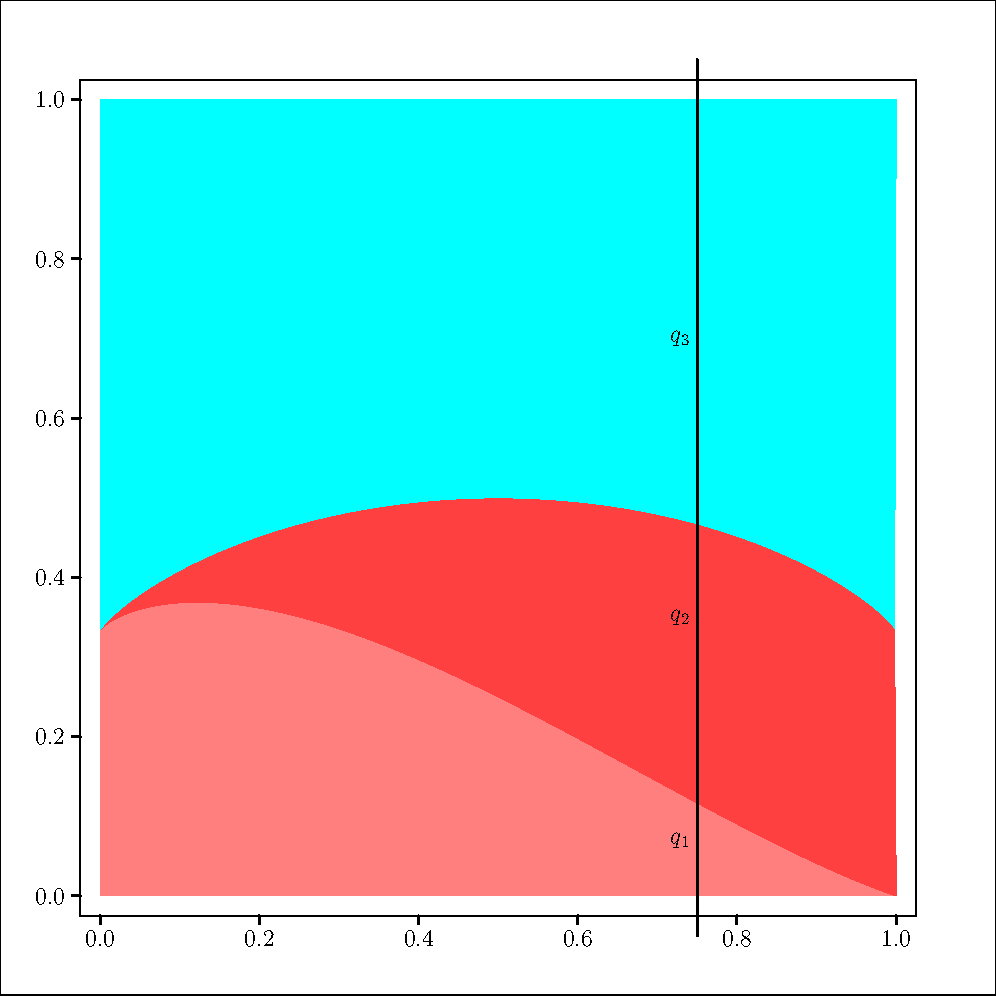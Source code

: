 // q1ch and q2ch generated by asy-plot-mxnt-1.pl and asy-plot-mxnt-2.pl
size(500pt,500pt);
real m=1;
real n=10;

real mg=.25;
real ml=-mg;
real mr=10+mg;
real mu=10+mg;
real md=-mg;
path marg=((ml*m,mu*m)--(mr*m,mu*m)--(mr*m,md*m)--(ml*m,md*m)--cycle);
draw(marg,linewidth(0.5));

real frm=mg+1;
real fl=-frm;
real fr=10+frm;
real fu=10+frm;
real fd=-frm;
path frame=((fl*m,fu*m)--(fr*m,fu*m)--(fr*m,fd*m)--(fl*m,fd*m)--cycle);
draw(frame,linewidth(0.5));

pair x0000=(0*m,0*m);
pair x0001=(0*m,1*m);
pair x0002=(0*m,2*m);
pair x0003=(0*m,3*m);
pair x0004=(0*m,4*m);
pair x0005=(0*m,5*m);
pair x0006=(0*m,6*m);
pair x0007=(0*m,7*m);
pair x0008=(0*m,8*m);
pair x0009=(0*m,9*m);
pair x0010=(0*m,10*m);
pair x0100=(1*m,0*m);
pair x0101=(1*m,1*m);
pair x0102=(1*m,2*m);
pair x0103=(1*m,3*m);
pair x0104=(1*m,4*m);
pair x0105=(1*m,5*m);
pair x0106=(1*m,6*m);
pair x0107=(1*m,7*m);
pair x0108=(1*m,8*m);
pair x0109=(1*m,9*m);
pair x0110=(1*m,10*m);
pair x0200=(2*m,0*m);
pair x0201=(2*m,1*m);
pair x0202=(2*m,2*m);
pair x0203=(2*m,3*m);
pair x0204=(2*m,4*m);
pair x0205=(2*m,5*m);
pair x0206=(2*m,6*m);
pair x0207=(2*m,7*m);
pair x0208=(2*m,8*m);
pair x0209=(2*m,9*m);
pair x0210=(2*m,10*m);
pair x0300=(3*m,0*m);
pair x0301=(3*m,1*m);
pair x0302=(3*m,2*m);
pair x0303=(3*m,3*m);
pair x0304=(3*m,4*m);
pair x0305=(3*m,5*m);
pair x0306=(3*m,6*m);
pair x0307=(3*m,7*m);
pair x0308=(3*m,8*m);
pair x0309=(3*m,9*m);
pair x0310=(3*m,10*m);
pair x0400=(4*m,0*m);
pair x0401=(4*m,1*m);
pair x0402=(4*m,2*m);
pair x0403=(4*m,3*m);
pair x0404=(4*m,4*m);
pair x0405=(4*m,5*m);
pair x0406=(4*m,6*m);
pair x0407=(4*m,7*m);
pair x0408=(4*m,8*m);
pair x0409=(4*m,9*m);
pair x0410=(4*m,10*m);
pair x0500=(5*m,0*m);
pair x0501=(5*m,1*m);
pair x0502=(5*m,2*m);
pair x0503=(5*m,3*m);
pair x0504=(5*m,4*m);
pair x0505=(5*m,5*m);
pair x0506=(5*m,6*m);
pair x0507=(5*m,7*m);
pair x0508=(5*m,8*m);
pair x0509=(5*m,9*m);
pair x0510=(5*m,10*m);
pair x0600=(6*m,0*m);
pair x0601=(6*m,1*m);
pair x0602=(6*m,2*m);
pair x0603=(6*m,3*m);
pair x0604=(6*m,4*m);
pair x0605=(6*m,5*m);
pair x0606=(6*m,6*m);
pair x0607=(6*m,7*m);
pair x0608=(6*m,8*m);
pair x0609=(6*m,9*m);
pair x0610=(6*m,10*m);
pair x0700=(7*m,0*m);
pair x0701=(7*m,1*m);
pair x0702=(7*m,2*m);
pair x0703=(7*m,3*m);
pair x0704=(7*m,4*m);
pair x0705=(7*m,5*m);
pair x0706=(7*m,6*m);
pair x0707=(7*m,7*m);
pair x0708=(7*m,8*m);
pair x0709=(7*m,9*m);
pair x0710=(7*m,10*m);
pair x0800=(8*m,0*m);
pair x0801=(8*m,1*m);
pair x0802=(8*m,2*m);
pair x0803=(8*m,3*m);
pair x0804=(8*m,4*m);
pair x0805=(8*m,5*m);
pair x0806=(8*m,6*m);
pair x0807=(8*m,7*m);
pair x0808=(8*m,8*m);
pair x0809=(8*m,9*m);
pair x0810=(8*m,10*m);
pair x0900=(9*m,0*m);
pair x0901=(9*m,1*m);
pair x0902=(9*m,2*m);
pair x0903=(9*m,3*m);
pair x0904=(9*m,4*m);
pair x0905=(9*m,5*m);
pair x0906=(9*m,6*m);
pair x0907=(9*m,7*m);
pair x0908=(9*m,8*m);
pair x0909=(9*m,9*m);
pair x0910=(9*m,10*m);
pair x1000=(10*m,0*m);
pair x1001=(10*m,1*m);
pair x1002=(10*m,2*m);
pair x1003=(10*m,3*m);
pair x1004=(10*m,4*m);
pair x1005=(10*m,5*m);
pair x1006=(10*m,6*m);
pair x1007=(10*m,7*m);
pair x1008=(10*m,8*m);
pair x1009=(10*m,9*m);
pair x1010=(10*m,10*m);

real shh=.1;
real shv=.1;
pair mh0=(-mg*m,0*m);
pair mh0s=shift(-shh*m,0*m)*mh0;
draw(mh0--mh0s,linewidth(1));
pair mh2=(-mg*m,2*m);
pair mh2s=shift(-shh*m,0*m)*mh2;
draw(mh2--mh2s,linewidth(1));
pair mh4=(-mg*m,4*m);
pair mh4s=shift(-shh*m,0*m)*mh4;
draw(mh4--mh4s,linewidth(1));
pair mh6=(-mg*m,6*m);
pair mh6s=shift(-shh*m,0*m)*mh6;
draw(mh6--mh6s,linewidth(1));
pair mh8=(-mg*m,8*m);
pair mh8s=shift(-shh*m,0*m)*mh8;
draw(mh8--mh8s,linewidth(1));
pair mh1=(-mg*m,10*m);
pair mh1s=shift(-shh*m,0*m)*mh1;
draw(mh1--mh1s,linewidth(1));

pair mv0=(0*m,-mg*m);
pair mv0s=shift(0*m,-shv*m)*mv0;
draw(mv0--mv0s,linewidth(1));
pair mv2=(2*m,-mg*m);
pair mv2s=shift(0*m,-shv*m)*mv2;
draw(mv2--mv2s,linewidth(1));
pair mv4=(4*m,-mg*m);
pair mv4s=shift(0*m,-shv*m)*mv4;
draw(mv4--mv4s,linewidth(1));
pair mv6=(6*m,-mg*m);
pair mv6s=shift(0*m,-shv*m)*mv6;
draw(mv6--mv6s,linewidth(1));
pair mv8=(8*m,-mg*m);
pair mv8s=shift(0*m,-shv*m)*mv8;
draw(mv8--mv8s,linewidth(1));
pair mv1=(10*m,-mg*m);
pair mv1s=shift(0*m,-shv*m)*mv1;
draw(mv1--mv1s,linewidth(1));

label("0.0",mh0s,W);
label("0.2",mh2s,W);
label("0.4",mh4s,W);
label("0.6",mh6s,W);
label("0.8",mh8s,W);
label("1.0",mh1s,W);

label("0.0",mv0s,S);
label("0.2",mv2s,S);
label("0.4",mv4s,S);
label("0.6",mv6s,S);
label("0.8",mv8s,S);
label("1.0",mv1s,S);

pair z0=(0.001*n,0.334757717930544*n);
pair z1=(0.001998*n,0.335871862814642*n);
pair z2=(0.002996*n,0.336869612374068*n);
pair z3=(0.003994*n,0.337791403562416*n);
pair z4=(0.004992*n,0.338656428914427*n);
pair z5=(0.00599*n,0.339475984301327*n);
pair z6=(0.006988*n,0.340257528480302*n);
pair z7=(0.007986*n,0.341006359364252*n);
pair z8=(0.008984*n,0.341726435990676*n);
pair z9=(0.009982*n,0.342420829860933*n);
pair z10=(0.01098*n,0.343091993671651*n);
pair z11=(0.011978*n,0.343741931408153*n);
pair z12=(0.012976*n,0.344372311292236*n);
pair z13=(0.013974*n,0.344984543740429*n);
pair z14=(0.014972*n,0.345579836915449*n);
pair z15=(0.01597*n,0.34615923738493*n);
pair z16=(0.016968*n,0.34672366056636*n);
pair z17=(0.017966*n,0.34727391397673*n);
pair z18=(0.018964*n,0.347810715294338*n);
pair z19=(0.019962*n,0.348334706603429*n);
pair z20=(0.02096*n,0.348846465779528*n);
pair z21=(0.021958*n,0.349346515698596*n);
pair z22=(0.022956*n,0.349835331766214*n);
pair z23=(0.023954*n,0.350313348133137*n);
pair z24=(0.024952*n,0.350780962871686*n);
pair z25=(0.02595*n,0.351238542321402*n);
pair z26=(0.026948*n,0.351686424764145*n);
pair z27=(0.027946*n,0.35212492355315*n);
pair z28=(0.028944*n,0.35255432979378*n);
pair z29=(0.029942*n,0.352974914653474*n);
pair z30=(0.03094*n,0.353386931362833*n);
pair z31=(0.031938*n,0.353790616957778*n);
pair z32=(0.032936*n,0.354186193803332*n);
pair z33=(0.033934*n,0.354573870932191*n);
pair z34=(0.034932*n,0.354953845225379*n);
pair z35=(0.03593*n,0.355326302457602*n);
pair z36=(0.036928*n,0.355691418226122*n);
pair z37=(0.037926*n,0.356049358778943*n);
pair z38=(0.038924*n,0.356400281755574*n);
pair z39=(0.039922*n,0.356744336851603*n);
pair z40=(0.04092*n,0.357081666416629*n);
pair z41=(0.041918*n,0.3574124059937*n);
pair z42=(0.042916*n,0.35773668480722*n);
pair z43=(0.043914*n,0.358054626205353*n);
pair z44=(0.044912*n,0.358366348062084*n);
pair z45=(0.04591*n,0.358671963143443*n);
pair z46=(0.046908*n,0.35897157944179*n);
pair z47=(0.047906*n,0.359265300481566*n);
pair z48=(0.048904*n,0.359553225599494*n);
pair z49=(0.049902*n,0.359835450201832*n);
pair z50=(0.0509*n,0.360112066000988*n);
pair z51=(0.051898*n,0.360383161233525*n);
pair z52=(0.052896*n,0.360648820861336*n);
pair z53=(0.053894*n,0.360909126757597*n);
pair z54=(0.054892*n,0.3611641578789*n);
pair z55=(0.05589*n,0.361413990424828*n);
pair z56=(0.056888*n,0.361658697986098*n);
pair z57=(0.057886*n,0.361898351682274*n);
pair z58=(0.058884*n,0.362133020289948*n);
pair z59=(0.059882*n,0.36236277036221*n);
pair z60=(0.06088*n,0.36258766634012*n);
pair z61=(0.061878*n,0.362807770656852*n);
pair z62=(0.062876*n,0.363023143835094*n);
pair z63=(0.063874*n,0.363233844578242*n);
pair z64=(0.064872*n,0.363439929855878*n);
pair z65=(0.06587*n,0.363641454983965*n);
pair z66=(0.066868*n,0.363838473700171*n);
pair z67=(0.067866*n,0.364031038234678*n);
pair z68=(0.068864*n,0.364219199376804*n);
pair z69=(0.069862*n,0.364403006537765*n);
pair z70=(0.07086*n,0.364582507809819*n);
pair z71=(0.071858*n,0.36475775002208*n);
pair z72=(0.072856*n,0.364928778793216*n);
pair z73=(0.073854*n,0.365095638581242*n);
pair z74=(0.074852*n,0.365258372730624*n);
pair z75=(0.07585*n,0.365417023516848*n);
pair z76=(0.076848*n,0.365571632188647*n);
pair z77=(0.077846*n,0.365722239008013*n);
pair z78=(0.078844*n,0.365868883288163*n);
pair z79=(0.079842*n,0.366011603429563*n);
pair z80=(0.08084*n,0.366150436954151*n);
pair z81=(0.081838*n,0.366285420537863*n);
pair z82=(0.082836*n,0.366416590041559*n);
pair z83=(0.083834*n,0.366543980540464*n);
pair z84=(0.084832*n,0.366667626352191*n);
pair z85=(0.08583*n,0.366787561063447*n);
pair z86=(0.086828*n,0.366903817555486*n);
pair z87=(0.087826*n,0.367016428028393*n);
pair z88=(0.088824*n,0.367125424024253*n);
pair z89=(0.089822*n,0.367230836449282*n);
pair z90=(0.09082*n,0.367332695594962*n);
pair z91=(0.091818*n,0.367431031158248*n);
pair z92=(0.092816*n,0.367525872260894*n);
pair z93=(0.093814*n,0.367617247467939*n);
pair z94=(0.094812*n,0.367705184805408*n);
pair z95=(0.09581*n,0.36778971177726*n);
pair z96=(0.096808*n,0.367870855381632*n);
pair z97=(0.097806*n,0.367948642126406*n);
pair z98=(0.098804*n,0.368023098044137*n);
pair z99=(0.099802*n,0.368094248706381*n);
pair z100=(0.1008*n,0.36816211923744*n);
pair z101=(0.101798*n,0.368226734327568*n);
pair z102=(0.102796*n,0.368288118245648*n);
pair z103=(0.103794*n,0.368346294851382*n);
pair z104=(0.104792*n,0.368401287607006*n);
pair z105=(0.10579*n,0.368453119588558*n);
pair z106=(0.106788*n,0.368501813496719*n);
pair z107=(0.107786*n,0.368547391667247*n);
pair z108=(0.108784*n,0.368589876081021*n);
pair z109=(0.109782*n,0.368629288373715*n);
pair z110=(0.11078*n,0.368665649845124*n);
pair z111=(0.111778*n,0.368698981468144*n);
pair z112=(0.112776*n,0.368729303897436*n);
pair z113=(0.113774*n,0.368756637477778*n);
pair z114=(0.114772*n,0.368781002252127*n);
pair z115=(0.11577*n,0.368802417969394*n);
pair z116=(0.116768*n,0.368820904091954*n);
pair z117=(0.117766*n,0.368836479802896*n);
pair z118=(0.118764*n,0.368849164013025*n);
pair z119=(0.119762*n,0.368858975367635*n);
pair z120=(0.12076*n,0.36886593225304*n);
pair z121=(0.121758*n,0.368870052802906*n);
pair z122=(0.122756*n,0.36887135490436*n);
pair z123=(0.123754*n,0.368869856203911*n);
pair z124=(0.124752*n,0.368865574113167*n);
pair z125=(0.12575*n,0.36885852581438*n);
pair z126=(0.126748*n,0.368848728265807*n);
pair z127=(0.127746*n,0.368836198206903*n);
pair z128=(0.128744*n,0.368820952163354*n);
pair z129=(0.129742*n,0.368803006451945*n);
pair z130=(0.13074*n,0.36878237718529*n);
pair z131=(0.131738*n,0.368759080276405*n);
pair z132=(0.132736*n,0.368733131443153*n);
pair z133=(0.133734*n,0.368704546212539*n);
pair z134=(0.134732*n,0.368673339924898*n);
pair z135=(0.13573*n,0.368639527737937*n);
pair z136=(0.136728*n,0.368603124630672*n);
pair z137=(0.137726*n,0.368564145407244*n);
pair z138=(0.138724*n,0.368522604700625*n);
pair z139=(0.139722*n,0.368478516976214*n);
pair z140=(0.14072*n,0.368431896535336*n);
pair z141=(0.141718*n,0.368382757518637*n);
pair z142=(0.142716*n,0.368331113909382*n);
pair z143=(0.143714*n,0.368276979536667*n);
pair z144=(0.144712*n,0.36822036807853*n);
pair z145=(0.14571*n,0.368161293064991*n);
pair z146=(0.146708*n,0.368099767880991*n);
pair z147=(0.147706*n,0.36803580576927*n);
pair z148=(0.148704*n,0.367969419833149*n);
pair z149=(0.149702*n,0.367900623039249*n);
pair z150=(0.1507*n,0.367829428220131*n);
pair z151=(0.151698*n,0.367755848076872*n);
pair z152=(0.152696*n,0.367679895181567*n);
pair z153=(0.153694*n,0.367601581979765*n);
pair z154=(0.154692*n,0.367520920792851*n);
pair z155=(0.15569*n,0.367437923820353*n);
pair z156=(0.156688*n,0.367352603142202*n);
pair z157=(0.157686*n,0.367264970720923*n);
pair z158=(0.158684*n,0.367175038403781*n);
pair z159=(0.159682*n,0.367082817924868*n);
pair z160=(0.16068*n,0.366988320907134*n);
pair z161=(0.161678*n,0.366891558864374*n);
pair z162=(0.162676*n,0.366792543203165*n);
pair z163=(0.163674*n,0.36669128522475*n);
pair z164=(0.164672*n,0.366587796126881*n);
pair z165=(0.16567*n,0.366482087005617*n);
pair z166=(0.166668*n,0.366374168857078*n);
pair z167=(0.167666*n,0.366264052579154*n);
pair z168=(0.168664*n,0.366151748973179*n);
pair z169=(0.169662*n,0.366037268745558*n);
pair z170=(0.17066*n,0.365920622509367*n);
pair z171=(0.171658*n,0.365801820785902*n);
pair z172=(0.172656*n,0.365680874006201*n);
pair z173=(0.173654*n,0.36555779251253*n);
pair z174=(0.174652*n,0.365432586559831*n);
pair z175=(0.17565*n,0.365305266317142*n);
pair z176=(0.176648*n,0.365175841868979*n);
pair z177=(0.177646*n,0.365044323216693*n);
pair z178=(0.178644*n,0.36491072027979*n);
pair z179=(0.179642*n,0.364775042897228*n);
pair z180=(0.18064*n,0.364637300828684*n);
pair z181=(0.181638*n,0.364497503755786*n);
pair z182=(0.182636*n,0.364355661283327*n);
pair z183=(0.183634*n,0.364211782940449*n);
pair z184=(0.184632*n,0.364065878181802*n);
pair z185=(0.18563*n,0.363917956388675*n);
pair z186=(0.186628*n,0.363768026870107*n);
pair z187=(0.187626*n,0.363616098863973*n);
pair z188=(0.188624*n,0.363462181538043*n);
pair z189=(0.189622*n,0.363306283991029*n);
pair z190=(0.19062*n,0.363148415253598*n);
pair z191=(0.191618*n,0.362988584289369*n);
pair z192=(0.192616*n,0.362826799995894*n);
pair z193=(0.193614*n,0.362663071205611*n);
pair z194=(0.194612*n,0.362497406686782*n);
pair z195=(0.19561*n,0.362329815144411*n);
pair z196=(0.196608*n,0.362160305221143*n);
pair z197=(0.197606*n,0.361988885498146*n);
pair z198=(0.198604*n,0.361815564495973*n);
pair z199=(0.199602*n,0.36164035067541*n);
pair z200=(0.2006*n,0.361463252438305*n);
pair z201=(0.201598*n,0.361284278128381*n);
pair z202=(0.202596*n,0.361103436032032*n);
pair z203=(0.203594*n,0.36092073437911*n);
pair z204=(0.204592*n,0.360736181343683*n);
pair z205=(0.20559*n,0.360549785044795*n);
pair z206=(0.206588*n,0.360361553547199*n);
pair z207=(0.207586*n,0.360171494862082*n);
pair z208=(0.208584*n,0.359979616947773*n);
pair z209=(0.209582*n,0.359785927710441*n);
pair z210=(0.21058*n,0.359590435004778*n);
pair z211=(0.211578*n,0.359393146634668*n);
pair z212=(0.212576*n,0.359194070353845*n);
pair z213=(0.213574*n,0.358993213866541*n);
pair z214=(0.214572*n,0.358790584828118*n);
pair z215=(0.21557*n,0.358586190845689*n);
pair z216=(0.216568*n,0.358380039478733*n);
pair z217=(0.217566*n,0.358172138239691*n);
pair z218=(0.218564*n,0.357962494594558*n);
pair z219=(0.219562*n,0.357751115963458*n);
pair z220=(0.22056*n,0.357538009721216*n);
pair z221=(0.221558*n,0.357323183197915*n);
pair z222=(0.222556*n,0.357106643679442*n);
pair z223=(0.223554*n,0.356888398408029*n);
pair z224=(0.224552*n,0.356668454582783*n);
pair z225=(0.22555*n,0.356446819360204*n);
pair z226=(0.226548*n,0.356223499854696*n);
pair z227=(0.227546*n,0.355998503139071*n);
pair z228=(0.228544*n,0.355771836245042*n);
pair z229=(0.229542*n,0.355543506163708*n);
pair z230=(0.23054*n,0.355313519846029*n);
pair z231=(0.231538*n,0.355081884203302*n);
pair z232=(0.232536*n,0.354848606107611*n);
pair z233=(0.233534*n,0.354613692392292*n);
pair z234=(0.234532*n,0.35437714985237*n);
pair z235=(0.23553*n,0.354138985245002*n);
pair z236=(0.236528*n,0.35389920528991*n);
pair z237=(0.237526*n,0.353657816669798*n);
pair z238=(0.238524*n,0.353414826030778*n);
pair z239=(0.239522*n,0.353170239982775*n);
pair z240=(0.24052*n,0.352924065099932*n);
pair z241=(0.241518*n,0.352676307921008*n);
pair z242=(0.242516*n,0.352426974949771*n);
pair z243=(0.243514*n,0.35217607265538*n);
pair z244=(0.244512*n,0.351923607472765*n);
pair z245=(0.24551*n,0.351669585802998*n);
pair z246=(0.246508*n,0.351414014013666*n);
pair z247=(0.247506*n,0.351156898439225*n);
pair z248=(0.248504*n,0.350898245381359*n);
pair z249=(0.249502*n,0.350638061109332*n);
pair z250=(0.2505*n,0.350376351860329*n);
pair z251=(0.251498*n,0.350113123839801*n);
pair z252=(0.252496*n,0.349848383221791*n);
pair z253=(0.253494*n,0.349582136149274*n);
pair z254=(0.254492*n,0.349314388734471*n);
pair z255=(0.25549*n,0.349045147059177*n);
pair z256=(0.256488*n,0.34877441717507*n);
pair z257=(0.257486*n,0.348502205104026*n);
pair z258=(0.258484*n,0.348228516838418*n);
pair z259=(0.259482*n,0.347953358341425*n);
pair z260=(0.26048*n,0.347676735547321*n);
pair z261=(0.261478*n,0.347398654361775*n);
pair z262=(0.262476*n,0.347119120662132*n);
pair z263=(0.263474*n,0.3468381402977*n);
pair z264=(0.264472*n,0.346555719090033*n);
pair z265=(0.26547*n,0.346271862833199*n);
pair z266=(0.266468*n,0.345986577294062*n);
pair z267=(0.267466*n,0.345699868212542*n);
pair z268=(0.268464*n,0.345411741301882*n);
pair z269=(0.269462*n,0.34512220224891*n);
pair z270=(0.27046*n,0.344831256714294*n);
pair z271=(0.271458*n,0.344538910332799*n);
pair z272=(0.272456*n,0.34424516871353*n);
pair z273=(0.273454*n,0.343950037440188*n);
pair z274=(0.274452*n,0.343653522071304*n);
pair z275=(0.27545*n,0.343355628140484*n);
pair z276=(0.276448*n,0.343056361156647*n);
pair z277=(0.277446*n,0.342755726604253*n);
pair z278=(0.278444*n,0.342453729943536*n);
pair z279=(0.279442*n,0.342150376610735*n);
pair z280=(0.28044*n,0.341845672018312*n);
pair z281=(0.281438*n,0.341539621555176*n);
pair z282=(0.282436*n,0.341232230586902*n);
pair z283=(0.283434*n,0.340923504455946*n);
pair z284=(0.284432*n,0.340613448481857*n);
pair z285=(0.28543*n,0.340302067961487*n);
pair z286=(0.286428*n,0.3399893681692*n);
pair z287=(0.287426*n,0.339675354357074*n);
pair z288=(0.288424*n,0.339360031755104*n);
pair z289=(0.289422*n,0.339043405571401*n);
pair z290=(0.29042*n,0.338725480992392*n);
pair z291=(0.291418*n,0.338406263183008*n);
pair z292=(0.292416*n,0.338085757286882*n);
pair z293=(0.293414*n,0.337763968426536*n);
pair z294=(0.294412*n,0.337440901703567*n);
pair z295=(0.29541*n,0.337116562198834*n);
pair z296=(0.296408*n,0.336790954972642*n);
pair z297=(0.297406*n,0.336464085064915*n);
pair z298=(0.298404*n,0.336135957495385*n);
pair z299=(0.299402*n,0.335806577263759*n);
pair z300=(0.3004*n,0.335475949349897*n);
pair z301=(0.301398*n,0.335144078713983*n);
pair z302=(0.302396*n,0.334810970296697*n);
pair z303=(0.303394*n,0.334476629019377*n);
pair z304=(0.304392*n,0.33414105978419*n);
pair z305=(0.30539*n,0.333804267474296*n);
pair z306=(0.306388*n,0.333466256954006*n);
pair z307=(0.307386*n,0.333127033068944*n);
pair z308=(0.308384*n,0.332786600646206*n);
pair z309=(0.309382*n,0.332444964494516*n);
pair z310=(0.31038*n,0.332102129404379*n);
pair z311=(0.311378*n,0.331758100148235*n);
pair z312=(0.312376*n,0.331412881480611*n);
pair z313=(0.313374*n,0.331066478138269*n);
pair z314=(0.314372*n,0.330718894840352*n);
pair z315=(0.31537*n,0.330370136288534*n);
pair z316=(0.316368*n,0.330020207167162*n);
pair z317=(0.317366*n,0.329669112143397*n);
pair z318=(0.318364*n,0.329316855867359*n);
pair z319=(0.319362*n,0.328963442972265*n);
pair z320=(0.32036*n,0.328608878074566*n);
pair z321=(0.321358*n,0.328253165774084*n);
pair z322=(0.322356*n,0.327896310654148*n);
pair z323=(0.323354*n,0.327538317281728*n);
pair z324=(0.324352*n,0.327179190207567*n);
pair z325=(0.32535*n,0.326818933966308*n);
pair z326=(0.326348*n,0.326457553076631*n);
pair z327=(0.327346*n,0.326095052041373*n);
pair z328=(0.328344*n,0.325731435347661*n);
pair z329=(0.329342*n,0.325366707467035*n);
pair z330=(0.33034*n,0.32500087285557*n);
pair z331=(0.331338*n,0.324633935954003*n);
pair z332=(0.332336*n,0.324265901187851*n);
pair z333=(0.333334*n,0.323896772967532*n);
pair z334=(0.334332*n,0.323526555688487*n);
pair z335=(0.33533*n,0.323155253731294*n);
pair z336=(0.336328*n,0.322782871461786*n);
pair z337=(0.337326*n,0.322409413231168*n);
pair z338=(0.338324*n,0.322034883376129*n);
pair z339=(0.339322*n,0.321659286218956*n);
pair z340=(0.34032*n,0.321282626067648*n);
pair z341=(0.341318*n,0.320904907216024*n);
pair z342=(0.342316*n,0.320526133943833*n);
pair z343=(0.343314*n,0.320146310516868*n);
pair z344=(0.344312*n,0.319765441187066*n);
pair z345=(0.34531*n,0.319383530192621*n);
pair z346=(0.346308*n,0.319000581758085*n);
pair z347=(0.347306*n,0.318616600094477*n);
pair z348=(0.348304*n,0.318231589399384*n);
pair z349=(0.349302*n,0.317845553857064*n);
pair z350=(0.3503*n,0.317458497638548*n);
pair z351=(0.351298*n,0.317070424901742*n);
pair z352=(0.352296*n,0.316681339791525*n);
pair z353=(0.353294*n,0.316291246439848*n);
pair z354=(0.354292*n,0.315900148965835*n);
pair z355=(0.35529*n,0.315508051475875*n);
pair z356=(0.356288*n,0.315114958063724*n);
pair z357=(0.357286*n,0.314720872810595*n);
pair z358=(0.358284*n,0.314325799785256*n);
pair z359=(0.359282*n,0.313929743044124*n);
pair z360=(0.36028*n,0.313532706631354*n);
pair z361=(0.361278*n,0.313134694578935*n);
pair z362=(0.362276*n,0.312735710906781*n);
pair z363=(0.363274*n,0.312335759622816*n);
pair z364=(0.364272*n,0.311934844723073*n);
pair z365=(0.36527*n,0.311532970191772*n);
pair z366=(0.366268*n,0.311130140001418*n);
pair z367=(0.367266*n,0.310726358112881*n);
pair z368=(0.368264*n,0.310321628475486*n);
pair z369=(0.369262*n,0.309915955027101*n);
pair z370=(0.37026*n,0.309509341694214*n);
pair z371=(0.371258*n,0.309101792392027*n);
pair z372=(0.372256*n,0.308693311024534*n);
pair z373=(0.373254*n,0.308283901484604*n);
pair z374=(0.374252*n,0.307873567654065*n);
pair z375=(0.37525*n,0.307462313403788*n);
pair z376=(0.376248*n,0.30705014259376*n);
pair z377=(0.377246*n,0.306637059073173*n);
pair z378=(0.378244*n,0.306223066680499*n);
pair z379=(0.379242*n,0.30580816924357*n);
pair z380=(0.38024*n,0.305392370579655*n);
pair z381=(0.381238*n,0.304975674495541*n);
pair z382=(0.382236*n,0.304558084787606*n);
pair z383=(0.383234*n,0.304139605241899*n);
pair z384=(0.384232*n,0.303720239634214*n);
pair z385=(0.38523*n,0.303299991730165*n);
pair z386=(0.386228*n,0.302878865285262*n);
pair z387=(0.387226*n,0.302456864044986*n);
pair z388=(0.388224*n,0.302033991744858*n);
pair z389=(0.389222*n,0.301610252110519*n);
pair z390=(0.39022*n,0.301185648857794*n);
pair z391=(0.391218*n,0.300760185692773*n);
pair z392=(0.392216*n,0.300333866311875*n);
pair z393=(0.393214*n,0.299906694401922*n);
pair z394=(0.394212*n,0.299478673640212*n);
pair z395=(0.39521*n,0.299049807694581*n);
pair z396=(0.396208*n,0.29862010022348*n);
pair z397=(0.397206*n,0.298189554876042*n);
pair z398=(0.398204*n,0.297758175292146*n);
pair z399=(0.399202*n,0.297325965102489*n);
pair z400=(0.4002*n,0.296892927928655*n);
pair z401=(0.401198*n,0.296459067383175*n);
pair z402=(0.402196*n,0.296024387069599*n);
pair z403=(0.403194*n,0.295588890582561*n);
pair z404=(0.404192*n,0.295152581507844*n);
pair z405=(0.40519*n,0.294715463422442*n);
pair z406=(0.406188*n,0.29427753989463*n);
pair z407=(0.407186*n,0.293838814484024*n);
pair z408=(0.408184*n,0.293399290741647*n);
pair z409=(0.409182*n,0.292958972209988*n);
pair z410=(0.41018*n,0.292517862423072*n);
pair z411=(0.411178*n,0.292075964906515*n);
pair z412=(0.412176*n,0.29163328317759*n);
pair z413=(0.413174*n,0.29118982074529*n);
pair z414=(0.414172*n,0.290745581110383*n);
pair z415=(0.41517*n,0.290300567765478*n);
pair z416=(0.416168*n,0.289854784195085*n);
pair z417=(0.417166*n,0.289408233875673*n);
pair z418=(0.418164*n,0.28896092027573*n);
pair z419=(0.419162*n,0.288512846855822*n);
pair z420=(0.42016*n,0.288064017068654*n);
pair z421=(0.421158*n,0.287614434359124*n);
pair z422=(0.422156*n,0.287164102164387*n);
pair z423=(0.423154*n,0.286713023913907*n);
pair z424=(0.424152*n,0.286261203029518*n);
pair z425=(0.42515*n,0.285808642925478*n);
pair z426=(0.426148*n,0.285355347008531*n);
pair z427=(0.427146*n,0.284901318677955*n);
pair z428=(0.428144*n,0.284446561325627*n);
pair z429=(0.429142*n,0.283991078336071*n);
pair z430=(0.43014*n,0.283534873086518*n);
pair z431=(0.431138*n,0.283077948946961*n);
pair z432=(0.432136*n,0.282620309280204*n);
pair z433=(0.433134*n,0.282161957441924*n);
pair z434=(0.434132*n,0.281702896780721*n);
pair z435=(0.43513*n,0.281243130638171*n);
pair z436=(0.436128*n,0.28078266234888*n);
pair z437=(0.437126*n,0.28032149524054*n);
pair z438=(0.438124*n,0.279859632633978*n);
pair z439=(0.439122*n,0.279397077843209*n);
pair z440=(0.44012*n,0.27893383417549*n);
pair z441=(0.441118*n,0.278469904931371*n);
pair z442=(0.442116*n,0.278005293404746*n);
pair z443=(0.443114*n,0.277540002882906*n);
pair z444=(0.444112*n,0.277074036646587*n);
pair z445=(0.44511*n,0.276607397970025*n);
pair z446=(0.446108*n,0.276140090121002*n);
pair z447=(0.447106*n,0.2756721163609*n);
pair z448=(0.448104*n,0.27520347994475*n);
pair z449=(0.449102*n,0.274734184121279*n);
pair z450=(0.4501*n,0.274264232132963*n);
pair z451=(0.451098*n,0.273793627216075*n);
pair z452=(0.452096*n,0.273322372600733*n);
pair z453=(0.453094*n,0.272850471510949*n);
pair z454=(0.454092*n,0.27237792716468*n);
pair z455=(0.45509*n,0.271904742773873*n);
pair z456=(0.456088*n,0.271430921544513*n);
pair z457=(0.457086*n,0.270956466676672*n);
pair z458=(0.458084*n,0.270481381364559*n);
pair z459=(0.459082*n,0.270005668796562*n);
pair z460=(0.46008*n,0.269529332155297*n);
pair z461=(0.461078*n,0.269052374617658*n);
pair z462=(0.462076*n,0.26857479935486*n);
pair z463=(0.463074*n,0.268096609532485*n);
pair z464=(0.464072*n,0.267617808310532*n);
pair z465=(0.46507*n,0.267138398843459*n);
pair z466=(0.466068*n,0.26665838428023*n);
pair z467=(0.467066*n,0.266177767764362*n);
pair z468=(0.468064*n,0.265696552433967*n);
pair z469=(0.469062*n,0.265214741421802*n);
pair z470=(0.47006*n,0.26473233785531*n);
pair z471=(0.471058*n,0.264249344856664*n);
pair z472=(0.472056*n,0.263765765542815*n);
pair z473=(0.473054*n,0.263281603025536*n);
pair z474=(0.474052*n,0.262796860411461*n);
pair z475=(0.47505*n,0.262311540802137*n);
pair z476=(0.476048*n,0.261825647294061*n);
pair z477=(0.477046*n,0.261339182978725*n);
pair z478=(0.478044*n,0.260852150942664*n);
pair z479=(0.479042*n,0.260364554267491*n);
pair z480=(0.48004*n,0.25987639602995*n);
pair z481=(0.481038*n,0.25938767930195*n);
pair z482=(0.482036*n,0.25889840715061*n);
pair z483=(0.483034*n,0.258408582638307*n);
pair z484=(0.484032*n,0.257918208822711*n);
pair z485=(0.48503*n,0.257427288756831*n);
pair z486=(0.486028*n,0.256935825489056*n);
pair z487=(0.487026*n,0.256443822063198*n);
pair z488=(0.488024*n,0.255951281518532*n);
pair z489=(0.489022*n,0.255458206889838*n);
pair z490=(0.49002*n,0.254964601207445*n);
pair z491=(0.491018*n,0.254470467497266*n);
pair z492=(0.492016*n,0.253975808780846*n);
pair z493=(0.493014*n,0.2534806280754*n);
pair z494=(0.494012*n,0.252984928393853*n);
pair z495=(0.49501*n,0.252488712744881*n);
pair z496=(0.496008*n,0.251991984132951*n);
pair z497=(0.497006*n,0.251494745558365*n);
pair z498=(0.498004*n,0.250997000017296*n);
pair z499=(0.499002*n,0.250498750501828*n);
pair z500=(0.5*n,0.25*n);
pair z501=(0.500998*n,0.249500751495841*n);
pair z502=(0.501996*n,0.249001007969413*n);
pair z503=(0.502994*n,0.24850077239685*n);
pair z504=(0.503992*n,0.248000047750395*n);
pair z505=(0.50499*n,0.247498836998442*n);
pair z506=(0.505988*n,0.246997143105576*n);
pair z507=(0.506986*n,0.246494969032607*n);
pair z508=(0.507984*n,0.245992317736615*n);
pair z509=(0.508982*n,0.245489192170985*n);
pair z510=(0.50998*n,0.244985595285447*n);
pair z511=(0.510978*n,0.244481530026112*n);
pair z512=(0.511976*n,0.243976999335516*n);
pair z513=(0.512974*n,0.243472006152653*n);
pair z514=(0.513972*n,0.242966553413017*n);
pair z515=(0.51497*n,0.242460644048636*n);
pair z516=(0.515968*n,0.241954280988113*n);
pair z517=(0.516966*n,0.241447467156664*n);
pair z518=(0.517964*n,0.240940205476156*n);
pair z519=(0.518962*n,0.240432498865141*n);
pair z520=(0.51996*n,0.239924350238898*n);
pair z521=(0.520958*n,0.239415762509468*n);
pair z522=(0.521956*n,0.238906738585694*n);
pair z523=(0.522954*n,0.238397281373254*n);
pair z524=(0.523952*n,0.237887393774703*n);
pair z525=(0.52495*n,0.237377078689504*n);
pair z526=(0.525948*n,0.236866339014074*n);
pair z527=(0.526946*n,0.236355177641811*n);
pair z528=(0.527944*n,0.235843597463138*n);
pair z529=(0.528942*n,0.235331601365538*n);
pair z530=(0.52994*n,0.234819192233587*n);
pair z531=(0.530938*n,0.234306372948995*n);
pair z532=(0.531936*n,0.233793146390642*n);
pair z533=(0.532934*n,0.233279515434612*n);
pair z534=(0.533932*n,0.232765482954231*n);
pair z535=(0.53493*n,0.232251051820103*n);
pair z536=(0.535928*n,0.231736224900146*n);
pair z537=(0.536926*n,0.231221005059629*n);
pair z538=(0.537924*n,0.230705395161205*n);
pair z539=(0.538922*n,0.230189398064953*n);
pair z540=(0.53992*n,0.229673016628406*n);
pair z541=(0.540918*n,0.229156253706593*n);
pair z542=(0.541916*n,0.228639112152073*n);
pair z543=(0.542914*n,0.228121594814968*n);
pair z544=(0.543912*n,0.227603704543003*n);
pair z545=(0.54491*n,0.227085444181538*n);
pair z546=(0.545908*n,0.226566816573606*n);
pair z547=(0.546906*n,0.226047824559946*n);
pair z548=(0.547904*n,0.225528470979042*n);
pair z549=(0.548902*n,0.225008758667152*n);
pair z550=(0.5499*n,0.22448869045835*n);
pair z551=(0.550898*n,0.223968269184558*n);
pair z552=(0.551896*n,0.223447497675581*n);
pair z553=(0.552894*n,0.222926378759141*n);
pair z554=(0.553892*n,0.222404915260917*n);
pair z555=(0.55489*n,0.221883110004573*n);
pair z556=(0.555888*n,0.221360965811798*n);
pair z557=(0.556886*n,0.220838485502339*n);
pair z558=(0.557884*n,0.220315671894036*n);
pair z559=(0.558882*n,0.219792527802857*n);
pair z560=(0.55988*n,0.219269056042932*n);
pair z561=(0.560878*n,0.218745259426588*n);
pair z562=(0.561876*n,0.218221140764384*n);
pair z563=(0.562874*n,0.217696702865147*n);
pair z564=(0.563872*n,0.217171948536002*n);
pair z565=(0.56487*n,0.216646880582412*n);
pair z566=(0.565868*n,0.21612150180821*n);
pair z567=(0.566866*n,0.21559581501563*n);
pair z568=(0.567864*n,0.21506982300535*n);
pair z569=(0.568862*n,0.214543528576517*n);
pair z570=(0.56986*n,0.214016934526787*n);
pair z571=(0.570858*n,0.213490043652359*n);
pair z572=(0.571856*n,0.212962858748005*n);
pair z573=(0.572854*n,0.212435382607111*n);
pair z574=(0.573852*n,0.211907618021705*n);
pair z575=(0.57485*n,0.211379567782495*n);
pair z576=(0.575848*n,0.210851234678901*n);
pair z577=(0.576846*n,0.210322621499093*n);
pair z578=(0.577844*n,0.209793731030017*n);
pair z579=(0.578842*n,0.209264566057439*n);
pair z580=(0.57984*n,0.208735129365973*n);
pair z581=(0.580838*n,0.208205423739115*n);
pair z582=(0.581836*n,0.207675451959281*n);
pair z583=(0.582834*n,0.207145216807838*n);
pair z584=(0.583832*n,0.206614721065136*n);
pair z585=(0.58483*n,0.206083967510548*n);
pair z586=(0.585828*n,0.205552958922498*n);
pair z587=(0.586826*n,0.205021698078501*n);
pair z588=(0.587824*n,0.204490187755189*n);
pair z589=(0.588822*n,0.203958430728354*n);
pair z590=(0.58982*n,0.203426429772974*n);
pair z591=(0.590818*n,0.202894187663252*n);
pair z592=(0.591816*n,0.202361707172649*n);
pair z593=(0.592814*n,0.201828991073915*n);
pair z594=(0.593812*n,0.201296042139128*n);
pair z595=(0.59481*n,0.200762863139724*n);
pair z596=(0.595808*n,0.200229456846532*n);
pair z597=(0.596806*n,0.199695826029807*n);
pair z598=(0.597804*n,0.199161973459268*n);
pair z599=(0.598802*n,0.198627901904127*n);
pair z600=(0.5998*n,0.198093614133124*n);
pair z601=(0.600798*n,0.197559112914564*n);
pair z602=(0.601796*n,0.197024401016347*n);
pair z603=(0.602794*n,0.196489481206006*n);
pair z604=(0.603792*n,0.195954356250737*n);
pair z605=(0.60479*n,0.195419028917435*n);
pair z606=(0.605788*n,0.194883501972728*n);
pair z607=(0.606786*n,0.194347778183013*n);
pair z608=(0.607784*n,0.193811860314484*n);
pair z609=(0.608782*n,0.193275751133173*n);
pair z610=(0.60978*n,0.192739453404979*n);
pair z611=(0.610778*n,0.192202969895707*n);
pair z612=(0.611776*n,0.191666303371096*n);
pair z613=(0.612774*n,0.191129456596859*n);
pair z614=(0.613772*n,0.190592432338713*n);
pair z615=(0.61477*n,0.190055233362414*n);
pair z616=(0.615768*n,0.189517862433795*n);
pair z617=(0.616766*n,0.188980322318795*n);
pair z618=(0.617764*n,0.188442615783496*n);
pair z619=(0.618762*n,0.187904745594156*n);
pair z620=(0.61976*n,0.187366714517246*n);
pair z621=(0.620758*n,0.18682852531948*n);
pair z622=(0.621756*n,0.186290180767856*n);
pair z623=(0.622754*n,0.185751683629681*n);
pair z624=(0.623752*n,0.185213036672615*n);
pair z625=(0.62475*n,0.1846742426647*n);
pair z626=(0.625748*n,0.184135304374396*n);
pair z627=(0.626746*n,0.183596224570614*n);
pair z628=(0.627744*n,0.183057006022756*n);
pair z629=(0.628742*n,0.182517651500742*n);
pair z630=(0.62974*n,0.18197816377505*n);
pair z631=(0.630738*n,0.181438545616749*n);
pair z632=(0.631736*n,0.180898799797537*n);
pair z633=(0.632734*n,0.180358929089768*n);
pair z634=(0.633732*n,0.179818936266496*n);
pair z635=(0.63473*n,0.179278824101505*n);
pair z636=(0.635728*n,0.178738595369345*n);
pair z637=(0.636726*n,0.178198252845367*n);
pair z638=(0.637724*n,0.177657799305758*n);
pair z639=(0.638722*n,0.177117237527576*n);
pair z640=(0.63972*n,0.176576570288789*n);
pair z641=(0.640718*n,0.176035800368304*n);
pair z642=(0.641716*n,0.175494930546006*n);
pair z643=(0.642714*n,0.174953963602794*n);
pair z644=(0.643712*n,0.174412902320615*n);
pair z645=(0.64471*n,0.173871749482502*n);
pair z646=(0.645708*n,0.173330507872604*n);
pair z647=(0.646706*n,0.17278918027623*n);
pair z648=(0.647704*n,0.172247769479878*n);
pair z649=(0.648702*n,0.171706278271274*n);
pair z650=(0.6497*n,0.171164709439408*n);
pair z651=(0.650698*n,0.170623065774568*n);
pair z652=(0.651696*n,0.17008135006838*n);
pair z653=(0.652694*n,0.16953956511384*n);
pair z654=(0.653692*n,0.168997713705352*n);
pair z655=(0.65469*n,0.168455798638766*n);
pair z656=(0.655688*n,0.167913822711413*n);
pair z657=(0.656686*n,0.167371788722141*n);
pair z658=(0.657684*n,0.166829699471353*n);
pair z659=(0.658682*n,0.166287557761042*n);
pair z660=(0.65968*n,0.165745366394831*n);
pair z661=(0.660678*n,0.165203128178006*n);
pair z662=(0.661676*n,0.164660845917557*n);
pair z663=(0.662674*n,0.164118522422212*n);
pair z664=(0.663672*n,0.163576160502477*n);
pair z665=(0.66467*n,0.16303376297067*n);
pair z666=(0.665668*n,0.162491332640961*n);
pair z667=(0.666666*n,0.161948872329411*n);
pair z668=(0.667664*n,0.161406384854007*n);
pair z669=(0.668662*n,0.160863873034698*n);
pair z670=(0.66966*n,0.16032133969344*n);
pair z671=(0.670658*n,0.159778787654226*n);
pair z672=(0.671656*n,0.159236219743131*n);
pair z673=(0.672654*n,0.158693638788345*n);
pair z674=(0.673652*n,0.158151047620214*n);
pair z675=(0.67465*n,0.157608449071279*n);
pair z676=(0.675648*n,0.157065845976314*n);
pair z677=(0.676646*n,0.156523241172365*n);
pair z678=(0.677644*n,0.155980637498788*n);
pair z679=(0.678642*n,0.155438037797289*n);
pair z680=(0.67964*n,0.154895444911965*n);
pair z681=(0.680638*n,0.154352861689339*n);
pair z682=(0.681636*n,0.153810290978405*n);
pair z683=(0.682634*n,0.153267735630662*n);
pair z684=(0.683632*n,0.152725198500159*n);
pair z685=(0.68463*n,0.152182682443531*n);
pair z686=(0.685628*n,0.151640190320044*n);
pair z687=(0.686626*n,0.151097724991628*n);
pair z688=(0.687624*n,0.150555289322926*n);
pair z689=(0.688622*n,0.150012886181326*n);
pair z690=(0.68962*n,0.14947051843701*n);
pair z691=(0.690618*n,0.14892818896299*n);
pair z692=(0.691616*n,0.14838590063515*n);
pair z693=(0.692614*n,0.147843656332287*n);
pair z694=(0.693612*n,0.147301458936154*n);
pair z695=(0.69461*n,0.146759311331503*n);
pair z696=(0.695608*n,0.146217216406121*n);
pair z697=(0.696606*n,0.145675177050879*n);
pair z698=(0.697604*n,0.145133196159769*n);
pair z699=(0.698602*n,0.144591276629951*n);
pair z700=(0.6996*n,0.144049421361791*n);
pair z701=(0.700598*n,0.143507633258907*n);
pair z702=(0.701596*n,0.142965915228212*n);
pair z703=(0.702594*n,0.142424270179956*n);
pair z704=(0.703592*n,0.14188270102777*n);
pair z705=(0.70459*n,0.141341210688709*n);
pair z706=(0.705588*n,0.140799802083299*n);
pair z707=(0.706586*n,0.140258478135575*n);
pair z708=(0.707584*n,0.139717241773133*n);
pair z709=(0.708582*n,0.13917609592717*n);
pair z710=(0.70958*n,0.138635043532527*n);
pair z711=(0.710578*n,0.138094087527739*n);
pair z712=(0.711576*n,0.137553230855079*n);
pair z713=(0.712574*n,0.137012476460601*n);
pair z714=(0.713572*n,0.136471827294187*n);
pair z715=(0.71457*n,0.135931286309595*n);
pair z716=(0.715568*n,0.135390856464503*n);
pair z717=(0.716566*n,0.134850540720557*n);
pair z718=(0.717564*n,0.134310342043417*n);
pair z719=(0.718562*n,0.133770263402804*n);
pair z720=(0.71956*n,0.133230307772549*n);
pair z721=(0.720558*n,0.132690478130639*n);
pair z722=(0.721556*n,0.132150777459266*n);
pair z723=(0.722554*n,0.131611208744874*n);
pair z724=(0.723552*n,0.131071774978209*n);
pair z725=(0.72455*n,0.130532479154367*n);
pair z726=(0.725548*n,0.129993324272844*n);
pair z727=(0.726546*n,0.129454313337585*n);
pair z728=(0.727544*n,0.128915449357034*n);
pair z729=(0.728542*n,0.128376735344182*n);
pair z730=(0.72954*n,0.127838174316621*n);
pair z731=(0.730538*n,0.127299769296595*n);
pair z732=(0.731536*n,0.126761523311045*n);
pair z733=(0.732534*n,0.126223439391667*n);
pair z734=(0.733532*n,0.125685520574964*n);
pair z735=(0.73453*n,0.12514776990229*n);
pair z736=(0.735528*n,0.124610190419915*n);
pair z737=(0.736526*n,0.124072785179065*n);
pair z738=(0.737524*n,0.123535557235987*n);
pair z739=(0.738522*n,0.122998509651992*n);
pair z740=(0.73952*n,0.122461645493518*n);
pair z741=(0.740518*n,0.121924967832179*n);
pair z742=(0.741516*n,0.121388479744822*n);
pair z743=(0.742514*n,0.120852184313582*n);
pair z744=(0.743512*n,0.120316084625937*n);
pair z745=(0.74451*n,0.119780183774763*n);
pair z746=(0.745508*n,0.119244484858396*n);
pair z747=(0.746506*n,0.118708990980681*n);
pair z748=(0.747504*n,0.118173705251035*n);
pair z749=(0.748502*n,0.117638630784503*n);
pair z750=(0.7495*n,0.117103770701818*n);
pair z751=(0.750498*n,0.116569128129456*n);
pair z752=(0.751496*n,0.116034706199699*n);
pair z753=(0.752494*n,0.115500508050694*n);
pair z754=(0.753492*n,0.11496653682651*n);
pair z755=(0.75449*n,0.114432795677205*n);
pair z756=(0.755488*n,0.11389928775888*n);
pair z757=(0.756486*n,0.113366016233747*n);
pair z758=(0.757484*n,0.112832984270188*n);
pair z759=(0.758482*n,0.112300195042817*n);
pair z760=(0.75948*n,0.111767651732548*n);
pair z761=(0.760478*n,0.111235357526653*n);
pair z762=(0.761476*n,0.110703315618832*n);
pair z763=(0.762474*n,0.110171529209272*n);
pair z764=(0.763472*n,0.10964000150472*n);
pair z765=(0.76447*n,0.109108735718544*n);
pair z766=(0.765468*n,0.108577735070801*n);
pair z767=(0.766466*n,0.108047002788306*n);
pair z768=(0.767464*n,0.107516542104697*n);
pair z769=(0.768462*n,0.10698635626051*n);
pair z770=(0.76946*n,0.106456448503241*n);
pair z771=(0.770458*n,0.10592682208742*n);
pair z772=(0.771456*n,0.105397480274684*n);
pair z773=(0.772454*n,0.104868426333844*n);
pair z774=(0.773452*n,0.104339663540959*n);
pair z775=(0.77445*n,0.10381119517941*n);
pair z776=(0.775448*n,0.103283024539973*n);
pair z777=(0.776446*n,0.102755154920894*n);
pair z778=(0.777444*n,0.102227589627963*n);
pair z779=(0.778442*n,0.10170033197459*n);
pair z780=(0.77944*n,0.101173385281884*n);
pair z781=(0.780438*n,0.100646752878728*n);
pair z782=(0.781436*n,0.10012043810186*n);
pair z783=(0.782434*n,0.0995944442959491*n);
pair z784=(0.783432*n,0.099068774813679*n);
pair z785=(0.78443*n,0.0985434330158269*n);
pair z786=(0.785428*n,0.0980184222713461*n);
pair z787=(0.786426*n,0.0974937459574488*n);
pair z788=(0.787424*n,0.09696940745969*n);
pair z789=(0.788422*n,0.0964454101720522*n);
pair z790=(0.78942*n,0.095921757497031*n);
pair z791=(0.790418*n,0.0953984528457217*n);
pair z792=(0.791416*n,0.0948754996379075*n);
pair z793=(0.792414*n,0.0943529013021477*n);
pair z794=(0.793412*n,0.0938306612758676*n);
pair z795=(0.79441*n,0.0933087830054497*n);
pair z796=(0.795408*n,0.0927872699463253*n);
pair z797=(0.796406*n,0.0922661255630676*n);
pair z798=(0.797404*n,0.0917453533294862*n);
pair z799=(0.798402*n,0.0912249567287222*n);
pair z800=(0.7994*n,0.090704939253345*n);
pair z801=(0.800398*n,0.0901853044054497*n);
pair z802=(0.801396*n,0.0896660556967569*n);
pair z803=(0.802394*n,0.0891471966487119*n);
pair z804=(0.803392*n,0.0886287307925875*n);
pair z805=(0.80439*n,0.0881106616695858*n);
pair z806=(0.805388*n,0.0875929928309435*n);
pair z807=(0.806386*n,0.0870757278380367*n);
pair z808=(0.807384*n,0.0865588702624885*n);
pair z809=(0.808382*n,0.0860424236862774*n);
pair z810=(0.80938*n,0.0855263917018468*n);
pair z811=(0.810378*n,0.0850107779122175*n);
pair z812=(0.811376*n,0.0844955859310996*n);
pair z813=(0.812374*n,0.083980819383008*n);
pair z814=(0.813372*n,0.083466481903378*n);
pair z815=(0.81437*n,0.0829525771386836*n);
pair z816=(0.815368*n,0.0824391087465568*n);
pair z817=(0.816366*n,0.0819260803959087*n);
pair z818=(0.817364*n,0.0814134957670531*n);
pair z819=(0.818362*n,0.0809013585518308*n);
pair z820=(0.81936*n,0.0803896724537364*n);
pair z821=(0.820358*n,0.079878441188047*n);
pair z822=(0.821356*n,0.0793676684819526*n);
pair z823=(0.822354*n,0.0788573580746887*n);
pair z824=(0.823352*n,0.0783475137176705*n);
pair z825=(0.82435*n,0.0778381391746298*n);
pair z826=(0.825348*n,0.0773292382217533*n);
pair z827=(0.826346*n,0.0768208146478241*n);
pair z828=(0.827344*n,0.0763128722543641*n);
pair z829=(0.828342*n,0.0758054148557798*n);
pair z830=(0.82934*n,0.0752984462795097*n);
pair z831=(0.830338*n,0.0747919703661748*n);
pair z832=(0.831336*n,0.0742859909697309*n);
pair z833=(0.832334*n,0.0737805119576234*n);
pair z834=(0.833332*n,0.0732755372109454*n);
pair z835=(0.83433*n,0.0727710706245977*n);
pair z836=(0.835328*n,0.0722671161074521*n);
pair z837=(0.836326*n,0.0717636775825165*n);
pair z838=(0.837324*n,0.0712607589871043*n);
pair z839=(0.838322*n,0.0707583642730052*n);
pair z840=(0.83932*n,0.0702564974066605*n);
pair z841=(0.840318*n,0.0697551623693397*n);
pair z842=(0.841316*n,0.0692543631573222*n);
pair z843=(0.842314*n,0.0687541037820806*n);
pair z844=(0.843312*n,0.0682543882704685*n);
pair z845=(0.84431*n,0.0677552206649108*n);
pair z846=(0.845308*n,0.0672566050235982*n);
pair z847=(0.846306*n,0.0667585454206848*n);
pair z848=(0.847304*n,0.0662610459464897*n);
pair z849=(0.848302*n,0.0657641107077024*n);
pair z850=(0.8493*n,0.0652677438275918*n);
pair z851=(0.850298*n,0.0647719494462195*n);
pair z852=(0.851296*n,0.0642767317206572*n);
pair z853=(0.852294*n,0.063782094825208*n);
pair z854=(0.853292*n,0.0632880429516327*n);
pair z855=(0.85429*n,0.0627945803093795*n);
pair z856=(0.855288*n,0.06230171112582*n);
pair z857=(0.856286*n,0.0618094396464879*n);
pair z858=(0.857284*n,0.0613177701353244*n);
pair z859=(0.858282*n,0.0608267068749271*n);
pair z860=(0.85928*n,0.0603362541668053*n);
pair z861=(0.860278*n,0.0598464163316399*n);
pair z862=(0.861276*n,0.0593571977095489*n);
pair z863=(0.862274*n,0.0588686026603587*n);
pair z864=(0.863272*n,0.0583806355638808*n);
pair z865=(0.86427*n,0.0578933008201953*n);
pair z866=(0.865268*n,0.0574066028499393*n);
pair z867=(0.866266*n,0.0569205460946034*n);
pair z868=(0.867264*n,0.0564351350168325*n);
pair z869=(0.868262*n,0.0559503741007358*n);
pair z870=(0.86926*n,0.0554662678522016*n);
pair z871=(0.870258*n,0.0549828207992207*n);
pair z872=(0.871256*n,0.0545000374922167*n);
pair z873=(0.872254*n,0.0540179225043841*n);
pair z874=(0.873252*n,0.0535364804320339*n);
pair z875=(0.87425*n,0.053055715894948*n);
pair z876=(0.875248*n,0.0525756335367413*n);
pair z877=(0.876246*n,0.0520962380252335*n);
pair z878=(0.877244*n,0.0516175340528287*n);
pair z879=(0.878242*n,0.0511395263369051*n);
pair z880=(0.87924*n,0.0506622196202142*n);
pair z881=(0.880238*n,0.0501856186712897*n);
pair z882=(0.881236*n,0.0497097282848669*n);
pair z883=(0.882234*n,0.0492345532823126*n);
pair z884=(0.883232*n,0.0487600985120662*n);
pair z885=(0.88423*n,0.0482863688500919*n);
pair z886=(0.885228*n,0.0478133692003429*n);
pair z887=(0.886226*n,0.047341104495238*n);
pair z888=(0.887224*n,0.0468695796961503*n);
pair z889=(0.888222*n,0.0463987997939098*n);
pair z890=(0.88922*n,0.0459287698093192*n);
pair z891=(0.890218*n,0.0454594947936833*n);
pair z892=(0.891216*n,0.0449909798293542*n);
pair z893=(0.892214*n,0.0445232300302909*n);
pair z894=(0.893212*n,0.0440562505426345*n);
pair z895=(0.89421*n,0.0435900465453009*n);
pair z896=(0.895208*n,0.0431246232505891*n);
pair z897=(0.896206*n,0.0426599859048079*n);
pair z898=(0.897204*n,0.0421961397889216*n);
pair z899=(0.898202*n,0.0417330902192132*n);
pair z900=(0.8992*n,0.0412708425479693*n);
pair z901=(0.900198*n,0.0408094021641841*n);
pair z902=(0.901196*n,0.0403487744942864*n);
pair z903=(0.902194*n,0.0398889650028876*n);
pair z904=(0.903192*n,0.0394299791935547*n);
pair z905=(0.90419*n,0.0389718226096055*n);
pair z906=(0.905188*n,0.0385145008349319*n);
pair z907=(0.906186*n,0.0380580194948468*n);
pair z908=(0.907184*n,0.0376023842569613*n);
pair z909=(0.908182*n,0.0371476008320887*n);
pair z910=(0.90918*n,0.0366936749751803*n);
pair z911=(0.910178*n,0.036240612486291*n);
pair z912=(0.911176*n,0.0357884192115796*n);
pair z913=(0.912174*n,0.035337101044342*n);
pair z914=(0.913172*n,0.0348866639260815*n);
pair z915=(0.91417*n,0.0344371138476165*n);
pair z916=(0.915168*n,0.0339884568502276*n);
pair z917=(0.916166*n,0.0335406990268458*n);
pair z918=(0.917164*n,0.0330938465232854*n);
pair z919=(0.918162*n,0.0326479055395209*n);
pair z920=(0.91916*n,0.0322028823310126*n);
pair z921=(0.920158*n,0.0317587832100826*n);
pair z922=(0.921156*n,0.0313156145473426*n);
pair z923=(0.922154*n,0.0308733827731786*n);
pair z924=(0.923152*n,0.030432094379293*n);
pair z925=(0.92415*n,0.0299917559203083*n);
pair z926=(0.925148*n,0.029552374015436*n);
pair z927=(0.926146*n,0.0291139553502137*n);
pair z928=(0.927144*n,0.0286765066783137*n);
pair z929=(0.928142*n,0.0282400348234285*n);
pair z930=(0.92914*n,0.0278045466812361*n);
pair z931=(0.930138*n,0.0273700492214503*n);
pair z932=(0.931136*n,0.0269365494899609*n);
pair z933=(0.932134*n,0.0265040546110695*n);
pair z934=(0.933132*n,0.0260725717898251*n);
pair z935=(0.93413*n,0.0256421083144678*n);
pair z936=(0.935128*n,0.0252126715589849*n);
pair z937=(0.936126*n,0.0247842689857889*n);
pair z938=(0.937124*n,0.0243569081485218*n);
pair z939=(0.938122*n,0.0239305966949977*n);
pair z940=(0.93912*n,0.0235053423702897*n);
pair z941=(0.940118*n,0.0230811530199718*n);
pair z942=(0.941116*n,0.0226580365935265*n);
pair z943=(0.942114*n,0.0222360011479291*n);
pair z944=(0.943112*n,0.0218150548514208*n);
pair z945=(0.94411*n,0.0213952059874841*n);
pair z946=(0.945108*n,0.0209764629590359*n);
pair z947=(0.946106*n,0.0205588342928529*n);
pair z948=(0.947104*n,0.0201423286442473*n);
pair z949=(0.948102*n,0.0197269548020123*n);
pair z950=(0.9491*n,0.0193127216936574*n);
pair z951=(0.950098*n,0.0188996383909573*n);
pair z952=(0.951096*n,0.0184877141158386*n);
pair z953=(0.952094*n,0.0180769582466331*n);
pair z954=(0.953092*n,0.0176673803247278*n);
pair z955=(0.95409*n,0.0172589900616456*n);
pair z956=(0.955088*n,0.0168517973465945*n);
pair z957=(0.956086*n,0.0164458122545271*n);
pair z958=(0.957084*n,0.0160410450547566*n);
pair z959=(0.958082*n,0.0156375062201814*n);
pair z960=(0.95908*n,0.0152352064371778*n);
pair z961=(0.960078*n,0.0148341566162225*n);
pair z962=(0.961076*n,0.0144343679033229*n);
pair z963=(0.962074*n,0.0140358516923336*n);
pair z964=(0.963072*n,0.0136386196382558*n);
pair z965=(0.96407*n,0.0132426836716231*n);
pair z966=(0.965068*n,0.0128480560140974*n);
pair z967=(0.966066*n,0.01245474919541*n);
pair z968=(0.967064*n,0.0120627760718076*n);
pair z969=(0.968062*n,0.011672149846185*n);
pair z970=(0.96906*n,0.0112828840901142*n);
pair z971=(0.970058*n,0.0108949927680142*n);
pair z972=(0.971056*n,0.010508490263745*n);
pair z973=(0.972054*n,0.0101233914099591*n);
pair z974=(0.973052*n,0.00973971152060134*n);
pair z975=(0.97405*n,0.00935746642702161*n);
pair z976=(0.975048*n,0.00897667251824967*n);
pair z977=(0.976046*n,0.0085973467860953*n);
pair z978=(0.977044*n,0.00821950687586761*n);
pair z979=(0.978042*n,0.00784317114368276*n);
pair z980=(0.97904*n,0.00746835872154243*n);
pair z981=(0.980038*n,0.00709508959164611*n);
pair z982=(0.981036*n,0.00672338467175702*n);
pair z983=(0.982034*n,0.00635326591391536*n);
pair z984=(0.983032*n,0.00598475641941461*n);
pair z985=(0.98403*n,0.00561788057380095*n);
pair z986=(0.985028*n,0.00525266420680234*n);
pair z987=(0.986026*n,0.00488913478369614*n);
pair z988=(0.987024*n,0.00452732163688831*n);
pair z989=(0.988022*n,0.00416725624976657*n);
pair z990=(0.98902*n,0.00380897260977*n);
pair z991=(0.990018*n,0.0034525076550849*n);
pair z992=(0.991016*n,0.00309790185117115*n);
pair z993=(0.992014*n,0.00274519995270524*n);
pair z994=(0.993012*n,0.00239445203987499*n);
pair z995=(0.99401*n,0.0020457149786873*n);
pair z996=(0.995008*n,0.00169905457357209*n);
pair z997=(0.996006*n,0.00135454893427179*n);
pair z998=(0.997004*n,0.00101229419207216*n);
pair z999=(0.998002*n,0.000672415468008756*n);
path q1ch=z0--z1--z2--z3--z4--z5--z6--z7--z8--z9--z10--z11--z12--z13--z14--z15--z16--z17--z18--z19--z20--z21--z22--z23--z24--z25--z26--z27--z28--z29--z30--z31--z32--z33--z34--z35--z36--z37--z38--z39--z40--z41--z42--z43--z44--z45--z46--z47--z48--z49--z50--z51--z52--z53--z54--z55--z56--z57--z58--z59--z60--z61--z62--z63--z64--z65--z66--z67--z68--z69--z70--z71--z72--z73--z74--z75--z76--z77--z78--z79--z80--z81--z82--z83--z84--z85--z86--z87--z88--z89--z90--z91--z92--z93--z94--z95--z96--z97--z98--z99--z100--z101--z102--z103--z104--z105--z106--z107--z108--z109--z110--z111--z112--z113--z114--z115--z116--z117--z118--z119--z120--z121--z122--z123--z124--z125--z126--z127--z128--z129--z130--z131--z132--z133--z134--z135--z136--z137--z138--z139--z140--z141--z142--z143--z144--z145--z146--z147--z148--z149--z150--z151--z152--z153--z154--z155--z156--z157--z158--z159--z160--z161--z162--z163--z164--z165--z166--z167--z168--z169--z170--z171--z172--z173--z174--z175--z176--z177--z178--z179--z180--z181--z182--z183--z184--z185--z186--z187--z188--z189--z190--z191--z192--z193--z194--z195--z196--z197--z198--z199--z200--z201--z202--z203--z204--z205--z206--z207--z208--z209--z210--z211--z212--z213--z214--z215--z216--z217--z218--z219--z220--z221--z222--z223--z224--z225--z226--z227--z228--z229--z230--z231--z232--z233--z234--z235--z236--z237--z238--z239--z240--z241--z242--z243--z244--z245--z246--z247--z248--z249--z250--z251--z252--z253--z254--z255--z256--z257--z258--z259--z260--z261--z262--z263--z264--z265--z266--z267--z268--z269--z270--z271--z272--z273--z274--z275--z276--z277--z278--z279--z280--z281--z282--z283--z284--z285--z286--z287--z288--z289--z290--z291--z292--z293--z294--z295--z296--z297--z298--z299--z300--z301--z302--z303--z304--z305--z306--z307--z308--z309--z310--z311--z312--z313--z314--z315--z316--z317--z318--z319--z320--z321--z322--z323--z324--z325--z326--z327--z328--z329--z330--z331--z332--z333--z334--z335--z336--z337--z338--z339--z340--z341--z342--z343--z344--z345--z346--z347--z348--z349--z350--z351--z352--z353--z354--z355--z356--z357--z358--z359--z360--z361--z362--z363--z364--z365--z366--z367--z368--z369--z370--z371--z372--z373--z374--z375--z376--z377--z378--z379--z380--z381--z382--z383--z384--z385--z386--z387--z388--z389--z390--z391--z392--z393--z394--z395--z396--z397--z398--z399--z400--z401--z402--z403--z404--z405--z406--z407--z408--z409--z410--z411--z412--z413--z414--z415--z416--z417--z418--z419--z420--z421--z422--z423--z424--z425--z426--z427--z428--z429--z430--z431--z432--z433--z434--z435--z436--z437--z438--z439--z440--z441--z442--z443--z444--z445--z446--z447--z448--z449--z450--z451--z452--z453--z454--z455--z456--z457--z458--z459--z460--z461--z462--z463--z464--z465--z466--z467--z468--z469--z470--z471--z472--z473--z474--z475--z476--z477--z478--z479--z480--z481--z482--z483--z484--z485--z486--z487--z488--z489--z490--z491--z492--z493--z494--z495--z496--z497--z498--z499--z500--z501--z502--z503--z504--z505--z506--z507--z508--z509--z510--z511--z512--z513--z514--z515--z516--z517--z518--z519--z520--z521--z522--z523--z524--z525--z526--z527--z528--z529--z530--z531--z532--z533--z534--z535--z536--z537--z538--z539--z540--z541--z542--z543--z544--z545--z546--z547--z548--z549--z550--z551--z552--z553--z554--z555--z556--z557--z558--z559--z560--z561--z562--z563--z564--z565--z566--z567--z568--z569--z570--z571--z572--z573--z574--z575--z576--z577--z578--z579--z580--z581--z582--z583--z584--z585--z586--z587--z588--z589--z590--z591--z592--z593--z594--z595--z596--z597--z598--z599--z600--z601--z602--z603--z604--z605--z606--z607--z608--z609--z610--z611--z612--z613--z614--z615--z616--z617--z618--z619--z620--z621--z622--z623--z624--z625--z626--z627--z628--z629--z630--z631--z632--z633--z634--z635--z636--z637--z638--z639--z640--z641--z642--z643--z644--z645--z646--z647--z648--z649--z650--z651--z652--z653--z654--z655--z656--z657--z658--z659--z660--z661--z662--z663--z664--z665--z666--z667--z668--z669--z670--z671--z672--z673--z674--z675--z676--z677--z678--z679--z680--z681--z682--z683--z684--z685--z686--z687--z688--z689--z690--z691--z692--z693--z694--z695--z696--z697--z698--z699--z700--z701--z702--z703--z704--z705--z706--z707--z708--z709--z710--z711--z712--z713--z714--z715--z716--z717--z718--z719--z720--z721--z722--z723--z724--z725--z726--z727--z728--z729--z730--z731--z732--z733--z734--z735--z736--z737--z738--z739--z740--z741--z742--z743--z744--z745--z746--z747--z748--z749--z750--z751--z752--z753--z754--z755--z756--z757--z758--z759--z760--z761--z762--z763--z764--z765--z766--z767--z768--z769--z770--z771--z772--z773--z774--z775--z776--z777--z778--z779--z780--z781--z782--z783--z784--z785--z786--z787--z788--z789--z790--z791--z792--z793--z794--z795--z796--z797--z798--z799--z800--z801--z802--z803--z804--z805--z806--z807--z808--z809--z810--z811--z812--z813--z814--z815--z816--z817--z818--z819--z820--z821--z822--z823--z824--z825--z826--z827--z828--z829--z830--z831--z832--z833--z834--z835--z836--z837--z838--z839--z840--z841--z842--z843--z844--z845--z846--z847--z848--z849--z850--z851--z852--z853--z854--z855--z856--z857--z858--z859--z860--z861--z862--z863--z864--z865--z866--z867--z868--z869--z870--z871--z872--z873--z874--z875--z876--z877--z878--z879--z880--z881--z882--z883--z884--z885--z886--z887--z888--z889--z890--z891--z892--z893--z894--z895--z896--z897--z898--z899--z900--z901--z902--z903--z904--z905--z906--z907--z908--z909--z910--z911--z912--z913--z914--z915--z916--z917--z918--z919--z920--z921--z922--z923--z924--z925--z926--z927--z928--z929--z930--z931--z932--z933--z934--z935--z936--z937--z938--z939--z940--z941--z942--z943--z944--z945--z946--z947--z948--z949--z950--z951--z952--z953--z954--z955--z956--z957--z958--z959--z960--z961--z962--z963--z964--z965--z966--z967--z968--z969--z970--z971--z972--z973--z974--z975--z976--z977--z978--z979--z980--z981--z982--z983--z984--z985--z986--z987--z988--z989--z990--z991--z992--z993--z994--z995--z996--z997--z998--z999;

pair zz0=(0.001*n,0.335092810741285*n);
pair zz1=(0.001998*n,0.336544278282651*n);
pair zz2=(0.002996*n,0.33788190656614*n);
pair zz3=(0.003994*n,0.339145952496687*n);
pair zz4=(0.004992*n,0.340355483487999*n);
pair zz5=(0.00599*n,0.341521699280015*n);
pair zz6=(0.006988*n,0.342651980520177*n);
pair zz7=(0.007986*n,0.343751559316958*n);
pair zz8=(0.008984*n,0.344824337841847*n);
pair zz9=(0.009982*n,0.345873337516018*n);
pair zz10=(0.01098*n,0.346900966281421*n);
pair zz11=(0.011978*n,0.34790918765792*n);
pair zz12=(0.012976*n,0.348899632929124*n);
pair zz13=(0.013974*n,0.349873678524125*n);
pair zz14=(0.014972*n,0.350832501122251*n);
pair zz15=(0.01597*n,0.351777117958731*n);
pair zz16=(0.016968*n,0.352708416985774*n);
pair zz17=(0.017966*n,0.353627179890646*n);
pair zz18=(0.018964*n,0.354534099966095*n);
pair zz19=(0.019962*n,0.355429796195075*n);
pair zz20=(0.02096*n,0.356314824501071*n);
pair zz21=(0.021958*n,0.357189686842278*n);
pair zz22=(0.022956*n,0.358054838642081*n);
pair zz23=(0.023954*n,0.358910694919232*n);
pair zz24=(0.024952*n,0.359757635389936*n);
pair zz25=(0.02595*n,0.360596008748424*n);
pair zz26=(0.026948*n,0.361426136284747*n);
pair zz27=(0.027946*n,0.362248314963109*n);
pair zz28=(0.028944*n,0.363062820057525*n);
pair zz29=(0.029942*n,0.363869907421488*n);
pair zz30=(0.03094*n,0.364669815452948*n);
pair zz31=(0.031938*n,0.365462766803963*n);
pair zz32=(0.032936*n,0.36624896987514*n);
pair zz33=(0.033934*n,0.367028620127601*n);
pair zz34=(0.034932*n,0.367801901239477*n);
pair zz35=(0.03593*n,0.368568986129225*n);
pair zz36=(0.036928*n,0.369330037864378*n);
pair zz37=(0.037926*n,0.370085210471277*n);
pair zz38=(0.038924*n,0.370834649658897*n);
pair zz39=(0.039922*n,0.371578493467825*n);
pair zz40=(0.04092*n,0.372316872853807*n);
pair zz41=(0.041918*n,0.373049912213881*n);
pair zz42=(0.042916*n,0.373777729861976*n);
pair zz43=(0.043914*n,0.37450043845988*n);
pair zz44=(0.044912*n,0.375218145408678*n);
pair zz45=(0.04591*n,0.375930953205089*n);
pair zz46=(0.046908*n,0.376638959766517*n);
pair zz47=(0.047906*n,0.377342258728199*n);
pair zz48=(0.048904*n,0.378040939715333*n);
pair zz49=(0.049902*n,0.378735088592789*n);
pair zz50=(0.0509*n,0.379424787694646*n);
pair zz51=(0.051898*n,0.380110116035538*n);
pair zz52=(0.052896*n,0.380791149505584*n);
pair zz53=(0.053894*n,0.38146796105045*n);
pair zz54=(0.054892*n,0.382140620837936*n);
pair zz55=(0.05589*n,0.382809196412312*n);
pair zz56=(0.056888*n,0.383473752837519*n);
pair zz57=(0.057886*n,0.384134352830203*n);
pair zz58=(0.058884*n,0.384791056883475*n);
pair zz59=(0.059882*n,0.385443923382181*n);
pair zz60=(0.06088*n,0.386093008710409*n);
pair zz61=(0.061878*n,0.386738367351849*n);
pair zz62=(0.062876*n,0.387380051983616*n);
pair zz63=(0.063874*n,0.388018113564031*n);
pair zz64=(0.064872*n,0.388652601414863*n);
pair zz65=(0.06587*n,0.389283563298433*n);
pair zz66=(0.066868*n,0.389911045489996*n);
pair zz67=(0.067866*n,0.390535092845747*n);
pair zz68=(0.068864*n,0.391155748866765*n);
pair zz69=(0.069862*n,0.391773055759215*n);
pair zz70=(0.07086*n,0.392387054491055*n);
pair zz71=(0.071858*n,0.392997784845509*n);
pair zz72=(0.072856*n,0.393605285471529*n);
pair zz73=(0.073854*n,0.394209593931456*n);
pair zz74=(0.074852*n,0.39481074674606*n);
pair zz75=(0.07585*n,0.395408779437157*n);
pair zz76=(0.076848*n,0.39600372656794*n);
pair zz77=(0.077846*n,0.396595621781192*n);
pair zz78=(0.078844*n,0.397184497835506*n);
pair zz79=(0.079842*n,0.397770386639645*n);
pair zz80=(0.08084*n,0.398353319285164*n);
pair zz81=(0.081838*n,0.398933326077384*n);
pair zz82=(0.082836*n,0.399510436564844*n);
pair zz83=(0.083834*n,0.400084679567309*n);
pair zz84=(0.084832*n,0.400656083202418*n);
pair zz85=(0.08583*n,0.401224674911063*n);
pair zz86=(0.086828*n,0.401790481481567*n);
pair zz87=(0.087826*n,0.402353529072735*n);
pair zz88=(0.088824*n,0.402913843235833*n);
pair zz89=(0.089822*n,0.403471448935573*n);
pair zz90=(0.09082*n,0.404026370570142*n);
pair zz91=(0.091818*n,0.404578631990337*n);
pair zz92=(0.092816*n,0.405128256517855*n);
pair zz93=(0.093814*n,0.405675266962786*n);
pair zz94=(0.094812*n,0.40621968564034*n);
pair zz95=(0.09581*n,0.406761534386865*n);
pair zz96=(0.096808*n,0.407300834575187*n);
pair zz97=(0.097806*n,0.407837607129293*n);
pair zz98=(0.098804*n,0.408371872538423*n);
pair zz99=(0.099802*n,0.408903650870565*n);
pair zz100=(0.1008*n,0.409432961785409*n);
pair zz101=(0.101798*n,0.409959824546781*n);
pair zz102=(0.102796*n,0.41048425803457*n);
pair zz103=(0.103794*n,0.41100628075619*n);
pair zz104=(0.104792*n,0.411525910857595*n);
pair zz105=(0.10579*n,0.412043166133859*n);
pair zz106=(0.106788*n,0.412558064039354*n);
pair zz107=(0.107786*n,0.413070621697538*n);
pair zz108=(0.108784*n,0.413580855910375*n);
pair zz109=(0.109782*n,0.414088783167398*n);
pair zz110=(0.11078*n,0.414594419654443*n);
pair zz111=(0.111778*n,0.415097781262054*n);
pair zz112=(0.112776*n,0.415598883593586*n);
pair zz113=(0.113774*n,0.416097741973016*n);
pair zz114=(0.114772*n,0.41659437145247*n);
pair zz115=(0.11577*n,0.417088786819486*n);
pair zz116=(0.116768*n,0.41758100260402*n);
pair zz117=(0.117766*n,0.418071033085208*n);
pair zz118=(0.118764*n,0.418558892297892*n);
pair zz119=(0.119762*n,0.419044594038925*n);
pair zz120=(0.12076*n,0.419528151873254*n);
pair zz121=(0.121758*n,0.420009579139811*n);
pair zz122=(0.122756*n,0.420488888957189*n);
pair zz123=(0.123754*n,0.420966094229144*n);
pair zz124=(0.124752*n,0.421441207649908*n);
pair zz125=(0.12575*n,0.421914241709328*n);
pair zz126=(0.126748*n,0.422385208697841*n);
pair zz127=(0.127746*n,0.422854120711287*n);
pair zz128=(0.128744*n,0.42332098965557*n);
pair zz129=(0.129742*n,0.423785827251165*n);
pair zz130=(0.13074*n,0.424248645037491*n);
pair zz131=(0.131738*n,0.424709454377141*n);
pair zz132=(0.132736*n,0.425168266459985*n);
pair zz133=(0.133734*n,0.425625092307143*n);
pair zz134=(0.134732*n,0.426079942774837*n);
pair zz135=(0.13573*n,0.426532828558132*n);
pair zz136=(0.136728*n,0.426983760194553*n);
pair zz137=(0.137726*n,0.427432748067603*n);
pair zz138=(0.138724*n,0.427879802410174*n);
pair zz139=(0.139722*n,0.428324933307854*n);
pair zz140=(0.14072*n,0.428768150702141*n);
pair zz141=(0.141718*n,0.429209464393564*n);
pair zz142=(0.142716*n,0.429648884044707*n);
pair zz143=(0.143714*n,0.430086419183155*n);
pair zz144=(0.144712*n,0.43052207920435*n);
pair zz145=(0.14571*n,0.43095587337437*n);
pair zz146=(0.146708*n,0.431387810832624*n);
pair zz147=(0.147706*n,0.431817900594478*n);
pair zz148=(0.148704*n,0.432246151553806*n);
pair zz149=(0.149702*n,0.432672572485468*n);
pair zz150=(0.1507*n,0.433097172047723*n);
pair zz151=(0.151698*n,0.433519958784575*n);
pair zz152=(0.152696*n,0.433940941128056*n);
pair zz153=(0.153694*n,0.43436012740045*n);
pair zz154=(0.154692*n,0.434777525816449*n);
pair zz155=(0.15569*n,0.435193144485264*n);
pair zz156=(0.156688*n,0.43560699141267*n);
pair zz157=(0.157686*n,0.436019074503003*n);
pair zz158=(0.158684*n,0.436429401561103*n);
pair zz159=(0.159682*n,0.436837980294208*n);
pair zz160=(0.16068*n,0.437244818313794*n);
pair zz161=(0.161678*n,0.43764992313738*n);
pair zz162=(0.162676*n,0.43805330219027*n);
pair zz163=(0.163674*n,0.438454962807266*n);
pair zz164=(0.164672*n,0.438854912234333*n);
pair zz165=(0.16567*n,0.439253157630215*n);
pair zz166=(0.166668*n,0.439649706068024*n);
pair zz167=(0.167666*n,0.440044564536778*n);
pair zz168=(0.168664*n,0.44043773994291*n);
pair zz169=(0.169662*n,0.440829239111733*n);
pair zz170=(0.17066*n,0.441219068788877*n);
pair zz171=(0.171658*n,0.441607235641682*n);
pair zz172=(0.172656*n,0.441993746260565*n);
pair zz173=(0.173654*n,0.442378607160354*n);
pair zz174=(0.174652*n,0.442761824781585*n);
pair zz175=(0.17565*n,0.443143405491772*n);
pair zz176=(0.176648*n,0.44352335558665*n);
pair zz177=(0.177646*n,0.443901681291381*n);
pair zz178=(0.178644*n,0.444278388761742*n);
pair zz179=(0.179642*n,0.444653484085275*n);
pair zz180=(0.18064*n,0.44502697328242*n);
pair zz181=(0.181638*n,0.445398862307616*n);
pair zz182=(0.182636*n,0.44576915705038*n);
pair zz183=(0.183634*n,0.446137863336358*n);
pair zz184=(0.184632*n,0.446504986928359*n);
pair zz185=(0.18563*n,0.446870533527359*n);
pair zz186=(0.186628*n,0.447234508773486*n);
pair zz187=(0.187626*n,0.447596918246981*n);
pair zz188=(0.188624*n,0.447957767469143*n);
pair zz189=(0.189622*n,0.448317061903247*n);
pair zz190=(0.19062*n,0.448674806955445*n);
pair zz191=(0.191618*n,0.449031007975646*n);
pair zz192=(0.192616*n,0.449385670258382*n);
pair zz193=(0.193614*n,0.449738799043647*n);
pair zz194=(0.194612*n,0.450090399517725*n);
pair zz195=(0.19561*n,0.450440476813996*n);
pair zz196=(0.196608*n,0.45078903601373*n);
pair zz197=(0.197606*n,0.451136082146857*n);
pair zz198=(0.198604*n,0.45148162019273*n);
pair zz199=(0.199602*n,0.45182565508086*n);
pair zz200=(0.2006*n,0.45216819169165*n);
pair zz201=(0.201598*n,0.452509234857103*n);
pair zz202=(0.202596*n,0.452848789361519*n);
pair zz203=(0.203594*n,0.453186859942177*n);
pair zz204=(0.204592*n,0.453523451290008*n);
pair zz205=(0.20559*n,0.453858568050244*n);
pair zz206=(0.206588*n,0.454192214823066*n);
pair zz207=(0.207586*n,0.454524396164229*n);
pair zz208=(0.208584*n,0.45485511658568*n);
pair zz209=(0.209582*n,0.455184380556163*n);
pair zz210=(0.21058*n,0.455512192501809*n);
pair zz211=(0.211578*n,0.45583855680672*n);
pair zz212=(0.212576*n,0.456163477813535*n);
pair zz213=(0.213574*n,0.45648695982399*n);
pair zz214=(0.214572*n,0.456809007099464*n);
pair zz215=(0.21557*n,0.457129623861516*n);
pair zz216=(0.216568*n,0.457448814292412*n);
pair zz217=(0.217566*n,0.45776658253564*n);
pair zz218=(0.218564*n,0.458082932696418*n);
pair zz219=(0.219562*n,0.458397868842186*n);
pair zz220=(0.22056*n,0.4587113950031*n);
pair zz221=(0.221558*n,0.459023515172505*n);
pair zz222=(0.222556*n,0.459334233307404*n);
pair zz223=(0.223554*n,0.459643553328923*n);
pair zz224=(0.224552*n,0.459951479122756*n);
pair zz225=(0.22555*n,0.460258014539614*n);
pair zz226=(0.226548*n,0.460563163395655*n);
pair zz227=(0.227546*n,0.460866929472915*n);
pair zz228=(0.228544*n,0.461169316519726*n);
pair zz229=(0.229542*n,0.461470328251128*n);
pair zz230=(0.23054*n,0.46176996834927*n);
pair zz231=(0.231538*n,0.462068240463812*n);
pair zz232=(0.232536*n,0.462365148212308*n);
pair zz233=(0.233534*n,0.462660695180597*n);
pair zz234=(0.234532*n,0.462954884923171*n);
pair zz235=(0.23553*n,0.463247720963547*n);
pair zz236=(0.236528*n,0.46353920679463*n);
pair zz237=(0.237526*n,0.46382934587907*n);
pair zz238=(0.238524*n,0.46411814164961*n);
pair zz239=(0.239522*n,0.464405597509428*n);
pair zz240=(0.24052*n,0.46469171683248*n);
pair zz241=(0.241518*n,0.464976502963825*n);
pair zz242=(0.242516*n,0.465259959219959*n);
pair zz243=(0.243514*n,0.465542088889127*n);
pair zz244=(0.244512*n,0.465822895231645*n);
pair zz245=(0.24551*n,0.466102381480203*n);
pair zz246=(0.246508*n,0.466380550840176*n);
pair zz247=(0.247506*n,0.466657406489918*n);
pair zz248=(0.248504*n,0.466932951581058*n);
pair zz249=(0.249502*n,0.467207189238788*n);
pair zz250=(0.2505*n,0.467480122562147*n);
pair zz251=(0.251498*n,0.467751754624304*n);
pair zz252=(0.252496*n,0.468022088472826*n);
pair zz253=(0.253494*n,0.468291127129954*n);
pair zz254=(0.254492*n,0.468558873592867*n);
pair zz255=(0.25549*n,0.46882533083394*n);
pair zz256=(0.256488*n,0.469090501801007*n);
pair zz257=(0.257486*n,0.469354389417608*n);
pair zz258=(0.258484*n,0.46961699658324*n);
pair zz259=(0.259482*n,0.469878326173604*n);
pair zz260=(0.26048*n,0.470138381040839*n);
pair zz261=(0.261478*n,0.470397164013767*n);
pair zz262=(0.262476*n,0.470654677898118*n);
pair zz263=(0.263474*n,0.470910925476766*n);
pair zz264=(0.264472*n,0.471165909509947*n);
pair zz265=(0.26547*n,0.47141963273549*n);
pair zz266=(0.266468*n,0.471672097869026*n);
pair zz267=(0.267466*n,0.471923307604209*n);
pair zz268=(0.268464*n,0.472173264612926*n);
pair zz269=(0.269462*n,0.472421971545504*n);
pair zz270=(0.27046*n,0.472669431030916*n);
pair zz271=(0.271458*n,0.47291564567698*n);
pair zz272=(0.272456*n,0.473160618070564*n);
pair zz273=(0.273454*n,0.473404350777773*n);
pair zz274=(0.274452*n,0.473646846344148*n);
pair zz275=(0.27545*n,0.473888107294851*n);
pair zz276=(0.276448*n,0.474128136134856*n);
pair zz277=(0.277446*n,0.474366935349126*n);
pair zz278=(0.278444*n,0.474604507402802*n);
pair zz279=(0.279442*n,0.474840854741374*n);
pair zz280=(0.28044*n,0.475075979790861*n);
pair zz281=(0.281438*n,0.47530988495798*n);
pair zz282=(0.282436*n,0.475542572630319*n);
pair zz283=(0.283434*n,0.475774045176503*n);
pair zz284=(0.284432*n,0.47600430494636*n);
pair zz285=(0.28543*n,0.476233354271083*n);
pair zz286=(0.286428*n,0.476461195463387*n);
pair zz287=(0.287426*n,0.476687830817675*n);
pair zz288=(0.288424*n,0.476913262610183*n);
pair zz289=(0.289422*n,0.477137493099141*n);
pair zz290=(0.29042*n,0.477360524524918*n);
pair zz291=(0.291418*n,0.477582359110177*n);
pair zz292=(0.292416*n,0.477802999060015*n);
pair zz293=(0.293414*n,0.478022446562111*n);
pair zz294=(0.294412*n,0.478240703786865*n);
pair zz295=(0.29541*n,0.478457772887544*n);
pair zz296=(0.296408*n,0.478673656000412*n);
pair zz297=(0.297406*n,0.478888355244871*n);
pair zz298=(0.298404*n,0.479101872723597*n);
pair zz299=(0.299402*n,0.479314210522666*n);
pair zz300=(0.3004*n,0.479525370711688*n);
pair zz301=(0.301398*n,0.479735355343935*n);
pair zz302=(0.302396*n,0.479944166456466*n);
pair zz303=(0.303394*n,0.480151806070256*n);
pair zz304=(0.304392*n,0.480358276190312*n);
pair zz305=(0.30539*n,0.480563578805799*n);
pair zz306=(0.306388*n,0.48076771589016*n);
pair zz307=(0.307386*n,0.480970689401231*n);
pair zz308=(0.308384*n,0.481172501281356*n);
pair zz309=(0.309382*n,0.481373153457506*n);
pair zz310=(0.31038*n,0.481572647841389*n);
pair zz311=(0.311378*n,0.481770986329561*n);
pair zz312=(0.312376*n,0.481968170803537*n);
pair zz313=(0.313374*n,0.482164203129897*n);
pair zz314=(0.314372*n,0.482359085160396*n);
pair zz315=(0.31537*n,0.482552818732066*n);
pair zz316=(0.316368*n,0.48274540566732*n);
pair zz317=(0.317366*n,0.482936847774059*n);
pair zz318=(0.318364*n,0.483127146845764*n);
pair zz319=(0.319362*n,0.483316304661604*n);
pair zz320=(0.32036*n,0.483504322986531*n);
pair zz321=(0.321358*n,0.483691203571373*n);
pair zz322=(0.322356*n,0.483876948152936*n);
pair zz323=(0.323354*n,0.484061558454093*n);
pair zz324=(0.324352*n,0.484245036183881*n);
pair zz325=(0.32535*n,0.484427383037587*n);
pair zz326=(0.326348*n,0.484608600696844*n);
pair zz327=(0.327346*n,0.484788690829718*n);
pair zz328=(0.328344*n,0.484967655090792*n);
pair zz329=(0.329342*n,0.485145495121262*n);
pair zz330=(0.33034*n,0.48532221254901*n);
pair zz331=(0.331338*n,0.485497808988701*n);
pair zz332=(0.332336*n,0.485672286041857*n);
pair zz333=(0.333334*n,0.485845645296944*n);
pair zz334=(0.334332*n,0.486017888329448*n);
pair zz335=(0.33533*n,0.486189016701964*n);
pair zz336=(0.336328*n,0.486359031964263*n);
pair zz337=(0.337326*n,0.486527935653381*n);
pair zz338=(0.338324*n,0.486695729293686*n);
pair zz339=(0.339322*n,0.486862414396962*n);
pair zz340=(0.34032*n,0.487027992462479*n);
pair zz341=(0.341318*n,0.487192464977066*n);
pair zz342=(0.342316*n,0.487355833415186*n);
pair zz343=(0.343314*n,0.48751809923901*n);
pair zz344=(0.344312*n,0.48767926389848*n);
pair zz345=(0.34531*n,0.487839328831387*n);
pair zz346=(0.346308*n,0.487998295463437*n);
pair zz347=(0.347306*n,0.488156165208317*n);
pair zz348=(0.348304*n,0.488312939467764*n);
pair zz349=(0.349302*n,0.488468619631632*n);
pair zz350=(0.3503*n,0.488623207077956*n);
pair zz351=(0.351298*n,0.488776703173016*n);
pair zz352=(0.352296*n,0.488929109271403*n);
pair zz353=(0.353294*n,0.489080426716078*n);
pair zz354=(0.354292*n,0.489230656838439*n);
pair zz355=(0.35529*n,0.489379800958377*n);
pair zz356=(0.356288*n,0.489527860384339*n);
pair zz357=(0.357286*n,0.489674836413388*n);
pair zz358=(0.358284*n,0.489820730331262*n);
pair zz359=(0.359282*n,0.489965543412427*n);
pair zz360=(0.36028*n,0.490109276920143*n);
pair zz361=(0.361278*n,0.490251932106512*n);
pair zz362=(0.362276*n,0.490393510212538*n);
pair zz363=(0.363274*n,0.490534012468183*n);
pair zz364=(0.364272*n,0.490673440092418*n);
pair zz365=(0.36527*n,0.490811794293277*n);
pair zz366=(0.366268*n,0.490949076267914*n);
pair zz367=(0.367266*n,0.491085287202649*n);
pair zz368=(0.368264*n,0.491220428273023*n);
pair zz369=(0.369262*n,0.49135450064385*n);
pair zz370=(0.37026*n,0.491487505469264*n);
pair zz371=(0.371258*n,0.491619443892769*n);
pair zz372=(0.372256*n,0.49175031704729*n);
pair zz373=(0.373254*n,0.491880126055218*n);
pair zz374=(0.374252*n,0.492008872028461*n);
pair zz375=(0.37525*n,0.492136556068488*n);
pair zz376=(0.376248*n,0.492263179266375*n);
pair zz377=(0.377246*n,0.492388742702854*n);
pair zz378=(0.378244*n,0.492513247448355*n);
pair zz379=(0.379242*n,0.492636694563051*n);
pair zz380=(0.38024*n,0.492759085096901*n);
pair zz381=(0.381238*n,0.492880420089697*n);
pair zz382=(0.382236*n,0.493000700571102*n);
pair zz383=(0.383234*n,0.493119927560694*n);
pair zz384=(0.384232*n,0.493238102068009*n);
pair zz385=(0.38523*n,0.493355225092579*n);
pair zz386=(0.386228*n,0.493471297623975*n);
pair zz387=(0.387226*n,0.493586320641845*n);
pair zz388=(0.388224*n,0.493700295115955*n);
pair zz389=(0.389222*n,0.493813222006226*n);
pair zz390=(0.39022*n,0.493925102262773*n);
pair zz391=(0.391218*n,0.494035936825946*n);
pair zz392=(0.392216*n,0.494145726626359*n);
pair zz393=(0.393214*n,0.494254472584935*n);
pair zz394=(0.394212*n,0.49436217561294*n);
pair zz395=(0.39521*n,0.494468836612015*n);
pair zz396=(0.396208*n,0.494574456474217*n);
pair zz397=(0.397206*n,0.494679036082048*n);
pair zz398=(0.398204*n,0.494782576308493*n);
pair zz399=(0.399202*n,0.494885078017053*n);
pair zz400=(0.4002*n,0.494986542061779*n);
pair zz401=(0.401198*n,0.495086969287301*n);
pair zz402=(0.402196*n,0.495186360528867*n);
pair zz403=(0.403194*n,0.495284716612369*n);
pair zz404=(0.404192*n,0.495382038354375*n);
pair zz405=(0.40519*n,0.495478326562166*n);
pair zz406=(0.406188*n,0.495573582033758*n);
pair zz407=(0.407186*n,0.495667805557939*n);
pair zz408=(0.408184*n,0.495760997914295*n);
pair zz409=(0.409182*n,0.49585315987324*n);
pair zz410=(0.41018*n,0.495944292196046*n);
pair zz411=(0.411178*n,0.496034395634869*n);
pair zz412=(0.412176*n,0.49612347093278*n);
pair zz413=(0.413174*n,0.496211518823791*n);
pair zz414=(0.414172*n,0.496298540032881*n);
pair zz415=(0.41517*n,0.496384535276026*n);
pair zz416=(0.416168*n,0.496469505260221*n);
pair zz417=(0.417166*n,0.496553450683511*n);
pair zz418=(0.418164*n,0.496636372235011*n);
pair zz419=(0.419162*n,0.496718270594938*n);
pair zz420=(0.42016*n,0.496799146434627*n);
pair zz421=(0.421158*n,0.496879000416564*n);
pair zz422=(0.422156*n,0.496957833194404*n);
pair zz423=(0.423154*n,0.497035645413*n);
pair zz424=(0.424152*n,0.497112437708419*n);
pair zz425=(0.42515*n,0.497188210707973*n);
pair zz426=(0.426148*n,0.497262965030235*n);
pair zz427=(0.427146*n,0.497336701285066*n);
pair zz428=(0.428144*n,0.497409420073632*n);
pair zz429=(0.429142*n,0.49748112198843*n);
pair zz430=(0.43014*n,0.497551807613306*n);
pair zz431=(0.431138*n,0.497621477523478*n);
pair zz432=(0.432136*n,0.497690132285554*n);
pair zz433=(0.433134*n,0.497757772457555*n);
pair zz434=(0.434132*n,0.497824398588931*n);
pair zz435=(0.43513*n,0.497890011220583*n);
pair zz436=(0.436128*n,0.497954610884882*n);
pair zz437=(0.437126*n,0.498018198105687*n);
pair zz438=(0.438124*n,0.498080773398362*n);
pair zz439=(0.439122*n,0.498142337269797*n);
pair zz440=(0.44012*n,0.498202890218422*n);
pair zz441=(0.441118*n,0.498262432734228*n);
pair zz442=(0.442116*n,0.498320965298783*n);
pair zz443=(0.443114*n,0.498378488385245*n);
pair zz444=(0.444112*n,0.498435002458385*n);
pair zz445=(0.44511*n,0.498490507974598*n);
pair zz446=(0.446108*n,0.498545005381919*n);
pair zz447=(0.447106*n,0.498598495120042*n);
pair zz448=(0.448104*n,0.498650977620331*n);
pair zz449=(0.449102*n,0.498702453305837*n);
pair zz450=(0.4501*n,0.498752922591313*n);
pair zz451=(0.451098*n,0.498802385883227*n);
pair zz452=(0.452096*n,0.498850843579774*n);
pair zz453=(0.453094*n,0.498898296070896*n);
pair zz454=(0.454092*n,0.498944743738286*n);
pair zz455=(0.45509*n,0.498990186955411*n);
pair zz456=(0.456088*n,0.499034626087515*n);
pair zz457=(0.457086*n,0.49907806149164*n);
pair zz458=(0.458084*n,0.499120493516632*n);
pair zz459=(0.459082*n,0.499161922503155*n);
pair zz460=(0.46008*n,0.499202348783703*n);
pair zz461=(0.461078*n,0.499241772682611*n);
pair zz462=(0.462076*n,0.499280194516065*n);
pair zz463=(0.463074*n,0.499317614592114*n);
pair zz464=(0.464072*n,0.499354033210678*n);
pair zz465=(0.46507*n,0.499389450663562*n);
pair zz466=(0.466068*n,0.499423867234461*n);
pair zz467=(0.467066*n,0.499457283198973*n);
pair zz468=(0.468064*n,0.499489698824609*n);
pair zz469=(0.469062*n,0.499521114370797*n);
pair zz470=(0.47006*n,0.499551530088896*n);
pair zz471=(0.471058*n,0.499580946222202*n);
pair zz472=(0.472056*n,0.499609363005954*n);
pair zz473=(0.473054*n,0.499636780667347*n);
pair zz474=(0.474052*n,0.499663199425535*n);
pair zz475=(0.47505*n,0.499688619491641*n);
pair zz476=(0.476048*n,0.499713041068763*n);
pair zz477=(0.477046*n,0.499736464351979*n);
pair zz478=(0.478044*n,0.499758889528358*n);
pair zz479=(0.479042*n,0.49978031677696*n);
pair zz480=(0.48004*n,0.499800746268848*n);
pair zz481=(0.481038*n,0.49982017816709*n);
pair zz482=(0.482036*n,0.499838612626766*n);
pair zz483=(0.483034*n,0.499856049794972*n);
pair zz484=(0.484032*n,0.499872489810824*n);
pair zz485=(0.48503*n,0.499887932805467*n);
pair zz486=(0.486028*n,0.499902378902073*n);
pair zz487=(0.487026*n,0.499915828215852*n);
pair zz488=(0.488024*n,0.499928280854048*n);
pair zz489=(0.489022*n,0.49993973691595*n);
pair zz490=(0.49002*n,0.499950196492891*n);
pair zz491=(0.491018*n,0.499959659668251*n);
pair zz492=(0.492016*n,0.499968126517462*n);
pair zz493=(0.493014*n,0.499975597108008*n);
pair zz494=(0.494012*n,0.499982071499429*n);
pair zz495=(0.49501*n,0.499987549743323*n);
pair zz496=(0.496008*n,0.499992031883346*n);
pair zz497=(0.497006*n,0.499995517955215*n);
pair zz498=(0.498004*n,0.499998007986709*n);
pair zz499=(0.499002*n,0.499999501997669*n);
pair zz500=(0.5*n,0.5*n);
pair zz501=(0.500998*n,0.499999501997669*n);
pair zz502=(0.501996*n,0.499998007986709*n);
pair zz503=(0.502994*n,0.499995517955215*n);
pair zz504=(0.503992*n,0.499992031883346*n);
pair zz505=(0.50499*n,0.499987549743323*n);
pair zz506=(0.505988*n,0.499982071499429*n);
pair zz507=(0.506986*n,0.499975597108008*n);
pair zz508=(0.507984*n,0.499968126517462*n);
pair zz509=(0.508982*n,0.499959659668251*n);
pair zz510=(0.50998*n,0.499950196492891*n);
pair zz511=(0.510978*n,0.49993973691595*n);
pair zz512=(0.511976*n,0.499928280854048*n);
pair zz513=(0.512974*n,0.499915828215852*n);
pair zz514=(0.513972*n,0.499902378902073*n);
pair zz515=(0.51497*n,0.499887932805467*n);
pair zz516=(0.515968*n,0.499872489810824*n);
pair zz517=(0.516966*n,0.499856049794972*n);
pair zz518=(0.517964*n,0.499838612626766*n);
pair zz519=(0.518962*n,0.49982017816709*n);
pair zz520=(0.51996*n,0.499800746268848*n);
pair zz521=(0.520958*n,0.49978031677696*n);
pair zz522=(0.521956*n,0.499758889528358*n);
pair zz523=(0.522954*n,0.499736464351979*n);
pair zz524=(0.523952*n,0.499713041068763*n);
pair zz525=(0.52495*n,0.499688619491641*n);
pair zz526=(0.525948*n,0.499663199425535*n);
pair zz527=(0.526946*n,0.499636780667347*n);
pair zz528=(0.527944*n,0.499609363005954*n);
pair zz529=(0.528942*n,0.499580946222202*n);
pair zz530=(0.52994*n,0.499551530088896*n);
pair zz531=(0.530938*n,0.499521114370797*n);
pair zz532=(0.531936*n,0.499489698824609*n);
pair zz533=(0.532934*n,0.499457283198973*n);
pair zz534=(0.533932*n,0.499423867234461*n);
pair zz535=(0.53493*n,0.499389450663562*n);
pair zz536=(0.535928*n,0.499354033210678*n);
pair zz537=(0.536926*n,0.499317614592114*n);
pair zz538=(0.537924*n,0.499280194516065*n);
pair zz539=(0.538922*n,0.499241772682611*n);
pair zz540=(0.53992*n,0.499202348783703*n);
pair zz541=(0.540918*n,0.499161922503155*n);
pair zz542=(0.541916*n,0.499120493516632*n);
pair zz543=(0.542914*n,0.49907806149164*n);
pair zz544=(0.543912*n,0.499034626087515*n);
pair zz545=(0.54491*n,0.498990186955411*n);
pair zz546=(0.545908*n,0.498944743738286*n);
pair zz547=(0.546906*n,0.498898296070896*n);
pair zz548=(0.547904*n,0.498850843579774*n);
pair zz549=(0.548902*n,0.498802385883227*n);
pair zz550=(0.5499*n,0.498752922591313*n);
pair zz551=(0.550898*n,0.498702453305837*n);
pair zz552=(0.551896*n,0.498650977620331*n);
pair zz553=(0.552894*n,0.498598495120042*n);
pair zz554=(0.553892*n,0.498545005381919*n);
pair zz555=(0.55489*n,0.498490507974598*n);
pair zz556=(0.555888*n,0.498435002458385*n);
pair zz557=(0.556886*n,0.498378488385245*n);
pair zz558=(0.557884*n,0.498320965298783*n);
pair zz559=(0.558882*n,0.498262432734228*n);
pair zz560=(0.55988*n,0.498202890218422*n);
pair zz561=(0.560878*n,0.498142337269797*n);
pair zz562=(0.561876*n,0.498080773398362*n);
pair zz563=(0.562874*n,0.498018198105687*n);
pair zz564=(0.563872*n,0.497954610884882*n);
pair zz565=(0.56487*n,0.497890011220583*n);
pair zz566=(0.565868*n,0.497824398588931*n);
pair zz567=(0.566866*n,0.497757772457555*n);
pair zz568=(0.567864*n,0.497690132285554*n);
pair zz569=(0.568862*n,0.497621477523478*n);
pair zz570=(0.56986*n,0.497551807613306*n);
pair zz571=(0.570858*n,0.49748112198843*n);
pair zz572=(0.571856*n,0.497409420073632*n);
pair zz573=(0.572854*n,0.497336701285066*n);
pair zz574=(0.573852*n,0.497262965030235*n);
pair zz575=(0.57485*n,0.497188210707973*n);
pair zz576=(0.575848*n,0.497112437708419*n);
pair zz577=(0.576846*n,0.497035645413*n);
pair zz578=(0.577844*n,0.496957833194404*n);
pair zz579=(0.578842*n,0.496879000416564*n);
pair zz580=(0.57984*n,0.496799146434627*n);
pair zz581=(0.580838*n,0.496718270594938*n);
pair zz582=(0.581836*n,0.496636372235012*n);
pair zz583=(0.582834*n,0.496553450683511*n);
pair zz584=(0.583832*n,0.496469505260221*n);
pair zz585=(0.58483*n,0.496384535276026*n);
pair zz586=(0.585828*n,0.496298540032881*n);
pair zz587=(0.586826*n,0.496211518823791*n);
pair zz588=(0.587824*n,0.49612347093278*n);
pair zz589=(0.588822*n,0.496034395634869*n);
pair zz590=(0.58982*n,0.495944292196046*n);
pair zz591=(0.590818*n,0.49585315987324*n);
pair zz592=(0.591816*n,0.495760997914295*n);
pair zz593=(0.592814*n,0.495667805557939*n);
pair zz594=(0.593812*n,0.495573582033758*n);
pair zz595=(0.59481*n,0.495478326562166*n);
pair zz596=(0.595808*n,0.495382038354375*n);
pair zz597=(0.596806*n,0.495284716612369*n);
pair zz598=(0.597804*n,0.495186360528867*n);
pair zz599=(0.598802*n,0.495086969287301*n);
pair zz600=(0.5998*n,0.494986542061779*n);
pair zz601=(0.600798*n,0.494885078017053*n);
pair zz602=(0.601796*n,0.494782576308493*n);
pair zz603=(0.602794*n,0.494679036082048*n);
pair zz604=(0.603792*n,0.494574456474217*n);
pair zz605=(0.60479*n,0.494468836612015*n);
pair zz606=(0.605788*n,0.49436217561294*n);
pair zz607=(0.606786*n,0.494254472584935*n);
pair zz608=(0.607784*n,0.494145726626359*n);
pair zz609=(0.608782*n,0.494035936825946*n);
pair zz610=(0.60978*n,0.493925102262773*n);
pair zz611=(0.610778*n,0.493813222006226*n);
pair zz612=(0.611776*n,0.493700295115955*n);
pair zz613=(0.612774*n,0.493586320641845*n);
pair zz614=(0.613772*n,0.493471297623975*n);
pair zz615=(0.61477*n,0.493355225092579*n);
pair zz616=(0.615768*n,0.493238102068009*n);
pair zz617=(0.616766*n,0.493119927560694*n);
pair zz618=(0.617764*n,0.493000700571102*n);
pair zz619=(0.618762*n,0.492880420089697*n);
pair zz620=(0.61976*n,0.492759085096901*n);
pair zz621=(0.620758*n,0.492636694563051*n);
pair zz622=(0.621756*n,0.492513247448355*n);
pair zz623=(0.622754*n,0.492388742702854*n);
pair zz624=(0.623752*n,0.492263179266375*n);
pair zz625=(0.62475*n,0.492136556068488*n);
pair zz626=(0.625748*n,0.492008872028461*n);
pair zz627=(0.626746*n,0.491880126055218*n);
pair zz628=(0.627744*n,0.49175031704729*n);
pair zz629=(0.628742*n,0.491619443892769*n);
pair zz630=(0.62974*n,0.491487505469264*n);
pair zz631=(0.630738*n,0.49135450064385*n);
pair zz632=(0.631736*n,0.491220428273023*n);
pair zz633=(0.632734*n,0.491085287202649*n);
pair zz634=(0.633732*n,0.490949076267914*n);
pair zz635=(0.63473*n,0.490811794293277*n);
pair zz636=(0.635728*n,0.490673440092418*n);
pair zz637=(0.636726*n,0.490534012468183*n);
pair zz638=(0.637724*n,0.490393510212538*n);
pair zz639=(0.638722*n,0.490251932106512*n);
pair zz640=(0.63972*n,0.490109276920143*n);
pair zz641=(0.640718*n,0.489965543412427*n);
pair zz642=(0.641716*n,0.489820730331262*n);
pair zz643=(0.642714*n,0.489674836413388*n);
pair zz644=(0.643712*n,0.489527860384339*n);
pair zz645=(0.64471*n,0.489379800958377*n);
pair zz646=(0.645708*n,0.489230656838439*n);
pair zz647=(0.646706*n,0.489080426716078*n);
pair zz648=(0.647704*n,0.488929109271403*n);
pair zz649=(0.648702*n,0.488776703173017*n);
pair zz650=(0.6497*n,0.488623207077956*n);
pair zz651=(0.650698*n,0.488468619631632*n);
pair zz652=(0.651696*n,0.488312939467764*n);
pair zz653=(0.652694*n,0.488156165208317*n);
pair zz654=(0.653692*n,0.487998295463437*n);
pair zz655=(0.65469*n,0.487839328831387*n);
pair zz656=(0.655688*n,0.48767926389848*n);
pair zz657=(0.656686*n,0.48751809923901*n);
pair zz658=(0.657684*n,0.487355833415186*n);
pair zz659=(0.658682*n,0.487192464977066*n);
pair zz660=(0.65968*n,0.487027992462479*n);
pair zz661=(0.660678*n,0.486862414396962*n);
pair zz662=(0.661676*n,0.486695729293686*n);
pair zz663=(0.662674*n,0.486527935653381*n);
pair zz664=(0.663672*n,0.486359031964263*n);
pair zz665=(0.66467*n,0.486189016701964*n);
pair zz666=(0.665668*n,0.486017888329448*n);
pair zz667=(0.666666*n,0.485845645296944*n);
pair zz668=(0.667664*n,0.485672286041858*n);
pair zz669=(0.668662*n,0.485497808988701*n);
pair zz670=(0.66966*n,0.48532221254901*n);
pair zz671=(0.670658*n,0.485145495121261*n);
pair zz672=(0.671656*n,0.484967655090792*n);
pair zz673=(0.672654*n,0.484788690829718*n);
pair zz674=(0.673652*n,0.484608600696844*n);
pair zz675=(0.67465*n,0.484427383037587*n);
pair zz676=(0.675648*n,0.484245036183881*n);
pair zz677=(0.676646*n,0.484061558454093*n);
pair zz678=(0.677644*n,0.483876948152936*n);
pair zz679=(0.678642*n,0.483691203571373*n);
pair zz680=(0.67964*n,0.483504322986531*n);
pair zz681=(0.680638*n,0.483316304661604*n);
pair zz682=(0.681636*n,0.483127146845764*n);
pair zz683=(0.682634*n,0.482936847774058*n);
pair zz684=(0.683632*n,0.48274540566732*n);
pair zz685=(0.68463*n,0.482552818732066*n);
pair zz686=(0.685628*n,0.482359085160396*n);
pair zz687=(0.686626*n,0.482164203129897*n);
pair zz688=(0.687624*n,0.481968170803537*n);
pair zz689=(0.688622*n,0.481770986329561*n);
pair zz690=(0.68962*n,0.481572647841389*n);
pair zz691=(0.690618*n,0.481373153457506*n);
pair zz692=(0.691616*n,0.481172501281356*n);
pair zz693=(0.692614*n,0.480970689401231*n);
pair zz694=(0.693612*n,0.48076771589016*n);
pair zz695=(0.69461*n,0.480563578805799*n);
pair zz696=(0.695608*n,0.480358276190312*n);
pair zz697=(0.696606*n,0.480151806070256*n);
pair zz698=(0.697604*n,0.479944166456466*n);
pair zz699=(0.698602*n,0.479735355343935*n);
pair zz700=(0.6996*n,0.479525370711688*n);
pair zz701=(0.700598*n,0.479314210522666*n);
pair zz702=(0.701596*n,0.479101872723597*n);
pair zz703=(0.702594*n,0.478888355244871*n);
pair zz704=(0.703592*n,0.478673656000412*n);
pair zz705=(0.70459*n,0.478457772887544*n);
pair zz706=(0.705588*n,0.478240703786865*n);
pair zz707=(0.706586*n,0.478022446562111*n);
pair zz708=(0.707584*n,0.477802999060015*n);
pair zz709=(0.708582*n,0.477582359110177*n);
pair zz710=(0.70958*n,0.477360524524918*n);
pair zz711=(0.710578*n,0.477137493099141*n);
pair zz712=(0.711576*n,0.476913262610183*n);
pair zz713=(0.712574*n,0.476687830817675*n);
pair zz714=(0.713572*n,0.476461195463387*n);
pair zz715=(0.71457*n,0.476233354271083*n);
pair zz716=(0.715568*n,0.47600430494636*n);
pair zz717=(0.716566*n,0.475774045176503*n);
pair zz718=(0.717564*n,0.475542572630319*n);
pair zz719=(0.718562*n,0.47530988495798*n);
pair zz720=(0.71956*n,0.475075979790861*n);
pair zz721=(0.720558*n,0.474840854741375*n);
pair zz722=(0.721556*n,0.474604507402802*n);
pair zz723=(0.722554*n,0.474366935349126*n);
pair zz724=(0.723552*n,0.474128136134856*n);
pair zz725=(0.72455*n,0.473888107294851*n);
pair zz726=(0.725548*n,0.473646846344148*n);
pair zz727=(0.726546*n,0.473404350777773*n);
pair zz728=(0.727544*n,0.473160618070564*n);
pair zz729=(0.728542*n,0.47291564567698*n);
pair zz730=(0.72954*n,0.472669431030916*n);
pair zz731=(0.730538*n,0.472421971545504*n);
pair zz732=(0.731536*n,0.472173264612926*n);
pair zz733=(0.732534*n,0.471923307604209*n);
pair zz734=(0.733532*n,0.471672097869026*n);
pair zz735=(0.73453*n,0.47141963273549*n);
pair zz736=(0.735528*n,0.471165909509947*n);
pair zz737=(0.736526*n,0.470910925476766*n);
pair zz738=(0.737524*n,0.470654677898118*n);
pair zz739=(0.738522*n,0.470397164013767*n);
pair zz740=(0.73952*n,0.470138381040839*n);
pair zz741=(0.740518*n,0.469878326173604*n);
pair zz742=(0.741516*n,0.46961699658324*n);
pair zz743=(0.742514*n,0.469354389417608*n);
pair zz744=(0.743512*n,0.469090501801007*n);
pair zz745=(0.74451*n,0.46882533083394*n);
pair zz746=(0.745508*n,0.468558873592867*n);
pair zz747=(0.746506*n,0.468291127129954*n);
pair zz748=(0.747504*n,0.468022088472826*n);
pair zz749=(0.748502*n,0.467751754624304*n);
pair zz750=(0.7495*n,0.467480122562147*n);
pair zz751=(0.750498*n,0.467207189238788*n);
pair zz752=(0.751496*n,0.466932951581058*n);
pair zz753=(0.752494*n,0.466657406489918*n);
pair zz754=(0.753492*n,0.466380550840176*n);
pair zz755=(0.75449*n,0.466102381480203*n);
pair zz756=(0.755488*n,0.465822895231645*n);
pair zz757=(0.756486*n,0.465542088889127*n);
pair zz758=(0.757484*n,0.465259959219959*n);
pair zz759=(0.758482*n,0.464976502963825*n);
pair zz760=(0.75948*n,0.46469171683248*n);
pair zz761=(0.760478*n,0.464405597509428*n);
pair zz762=(0.761476*n,0.46411814164961*n);
pair zz763=(0.762474*n,0.46382934587907*n);
pair zz764=(0.763472*n,0.46353920679463*n);
pair zz765=(0.76447*n,0.463247720963547*n);
pair zz766=(0.765468*n,0.462954884923171*n);
pair zz767=(0.766466*n,0.462660695180597*n);
pair zz768=(0.767464*n,0.462365148212308*n);
pair zz769=(0.768462*n,0.462068240463812*n);
pair zz770=(0.76946*n,0.46176996834927*n);
pair zz771=(0.770458*n,0.461470328251128*n);
pair zz772=(0.771456*n,0.461169316519726*n);
pair zz773=(0.772454*n,0.460866929472915*n);
pair zz774=(0.773452*n,0.460563163395655*n);
pair zz775=(0.77445*n,0.460258014539614*n);
pair zz776=(0.775448*n,0.459951479122756*n);
pair zz777=(0.776446*n,0.459643553328923*n);
pair zz778=(0.777444*n,0.459334233307404*n);
pair zz779=(0.778442*n,0.459023515172505*n);
pair zz780=(0.77944*n,0.4587113950031*n);
pair zz781=(0.780438*n,0.458397868842186*n);
pair zz782=(0.781436*n,0.458082932696418*n);
pair zz783=(0.782434*n,0.45776658253564*n);
pair zz784=(0.783432*n,0.457448814292412*n);
pair zz785=(0.78443*n,0.457129623861516*n);
pair zz786=(0.785428*n,0.456809007099464*n);
pair zz787=(0.786426*n,0.45648695982399*n);
pair zz788=(0.787424*n,0.456163477813535*n);
pair zz789=(0.788422*n,0.45583855680672*n);
pair zz790=(0.78942*n,0.455512192501809*n);
pair zz791=(0.790418*n,0.455184380556163*n);
pair zz792=(0.791416*n,0.45485511658568*n);
pair zz793=(0.792414*n,0.454524396164229*n);
pair zz794=(0.793412*n,0.454192214823066*n);
pair zz795=(0.79441*n,0.453858568050244*n);
pair zz796=(0.795408*n,0.453523451290008*n);
pair zz797=(0.796406*n,0.453186859942177*n);
pair zz798=(0.797404*n,0.452848789361519*n);
pair zz799=(0.798402*n,0.452509234857103*n);
pair zz800=(0.7994*n,0.45216819169165*n);
pair zz801=(0.800398*n,0.45182565508086*n);
pair zz802=(0.801396*n,0.45148162019273*n);
pair zz803=(0.802394*n,0.451136082146858*n);
pair zz804=(0.803392*n,0.45078903601373*n);
pair zz805=(0.80439*n,0.450440476813996*n);
pair zz806=(0.805388*n,0.450090399517725*n);
pair zz807=(0.806386*n,0.449738799043647*n);
pair zz808=(0.807384*n,0.449385670258382*n);
pair zz809=(0.808382*n,0.449031007975646*n);
pair zz810=(0.80938*n,0.448674806955445*n);
pair zz811=(0.810378*n,0.448317061903247*n);
pair zz812=(0.811376*n,0.447957767469143*n);
pair zz813=(0.812374*n,0.447596918246981*n);
pair zz814=(0.813372*n,0.447234508773486*n);
pair zz815=(0.81437*n,0.446870533527359*n);
pair zz816=(0.815368*n,0.446504986928359*n);
pair zz817=(0.816366*n,0.446137863336358*n);
pair zz818=(0.817364*n,0.44576915705038*n);
pair zz819=(0.818362*n,0.445398862307616*n);
pair zz820=(0.81936*n,0.44502697328242*n);
pair zz821=(0.820358*n,0.444653484085275*n);
pair zz822=(0.821356*n,0.444278388761742*n);
pair zz823=(0.822354*n,0.443901681291382*n);
pair zz824=(0.823352*n,0.44352335558665*n);
pair zz825=(0.82435*n,0.443143405491772*n);
pair zz826=(0.825348*n,0.442761824781585*n);
pair zz827=(0.826346*n,0.442378607160354*n);
pair zz828=(0.827344*n,0.441993746260565*n);
pair zz829=(0.828342*n,0.441607235641682*n);
pair zz830=(0.82934*n,0.441219068788877*n);
pair zz831=(0.830338*n,0.440829239111733*n);
pair zz832=(0.831336*n,0.44043773994291*n);
pair zz833=(0.832334*n,0.440044564536778*n);
pair zz834=(0.833332*n,0.439649706068024*n);
pair zz835=(0.83433*n,0.439253157630215*n);
pair zz836=(0.835328*n,0.438854912234333*n);
pair zz837=(0.836326*n,0.438454962807266*n);
pair zz838=(0.837324*n,0.43805330219027*n);
pair zz839=(0.838322*n,0.43764992313738*n);
pair zz840=(0.83932*n,0.437244818313794*n);
pair zz841=(0.840318*n,0.436837980294208*n);
pair zz842=(0.841316*n,0.436429401561103*n);
pair zz843=(0.842314*n,0.436019074503003*n);
pair zz844=(0.843312*n,0.43560699141267*n);
pair zz845=(0.84431*n,0.435193144485264*n);
pair zz846=(0.845308*n,0.434777525816449*n);
pair zz847=(0.846306*n,0.43436012740045*n);
pair zz848=(0.847304*n,0.433940941128056*n);
pair zz849=(0.848302*n,0.433519958784575*n);
pair zz850=(0.8493*n,0.433097172047723*n);
pair zz851=(0.850298*n,0.432672572485468*n);
pair zz852=(0.851296*n,0.432246151553806*n);
pair zz853=(0.852294*n,0.431817900594478*n);
pair zz854=(0.853292*n,0.431387810832624*n);
pair zz855=(0.85429*n,0.43095587337437*n);
pair zz856=(0.855288*n,0.43052207920435*n);
pair zz857=(0.856286*n,0.430086419183155*n);
pair zz858=(0.857284*n,0.429648884044707*n);
pair zz859=(0.858282*n,0.429209464393564*n);
pair zz860=(0.85928*n,0.428768150702141*n);
pair zz861=(0.860278*n,0.428324933307854*n);
pair zz862=(0.861276*n,0.427879802410174*n);
pair zz863=(0.862274*n,0.427432748067603*n);
pair zz864=(0.863272*n,0.426983760194553*n);
pair zz865=(0.86427*n,0.426532828558132*n);
pair zz866=(0.865268*n,0.426079942774837*n);
pair zz867=(0.866266*n,0.425625092307143*n);
pair zz868=(0.867264*n,0.425168266459985*n);
pair zz869=(0.868262*n,0.424709454377141*n);
pair zz870=(0.86926*n,0.424248645037491*n);
pair zz871=(0.870258*n,0.423785827251165*n);
pair zz872=(0.871256*n,0.42332098965557*n);
pair zz873=(0.872254*n,0.422854120711287*n);
pair zz874=(0.873252*n,0.422385208697841*n);
pair zz875=(0.87425*n,0.421914241709328*n);
pair zz876=(0.875248*n,0.421441207649908*n);
pair zz877=(0.876246*n,0.420966094229144*n);
pair zz878=(0.877244*n,0.420488888957189*n);
pair zz879=(0.878242*n,0.420009579139811*n);
pair zz880=(0.87924*n,0.419528151873254*n);
pair zz881=(0.880238*n,0.419044594038925*n);
pair zz882=(0.881236*n,0.418558892297892*n);
pair zz883=(0.882234*n,0.418071033085208*n);
pair zz884=(0.883232*n,0.41758100260402*n);
pair zz885=(0.88423*n,0.417088786819486*n);
pair zz886=(0.885228*n,0.41659437145247*n);
pair zz887=(0.886226*n,0.416097741973016*n);
pair zz888=(0.887224*n,0.415598883593586*n);
pair zz889=(0.888222*n,0.415097781262054*n);
pair zz890=(0.88922*n,0.414594419654443*n);
pair zz891=(0.890218*n,0.414088783167398*n);
pair zz892=(0.891216*n,0.413580855910375*n);
pair zz893=(0.892214*n,0.413070621697538*n);
pair zz894=(0.893212*n,0.412558064039354*n);
pair zz895=(0.89421*n,0.412043166133859*n);
pair zz896=(0.895208*n,0.411525910857595*n);
pair zz897=(0.896206*n,0.41100628075619*n);
pair zz898=(0.897204*n,0.41048425803457*n);
pair zz899=(0.898202*n,0.409959824546781*n);
pair zz900=(0.8992*n,0.409432961785409*n);
pair zz901=(0.900198*n,0.408903650870565*n);
pair zz902=(0.901196*n,0.408371872538423*n);
pair zz903=(0.902194*n,0.407837607129293*n);
pair zz904=(0.903192*n,0.407300834575187*n);
pair zz905=(0.90419*n,0.406761534386865*n);
pair zz906=(0.905188*n,0.40621968564034*n);
pair zz907=(0.906186*n,0.405675266962786*n);
pair zz908=(0.907184*n,0.405128256517855*n);
pair zz909=(0.908182*n,0.404578631990337*n);
pair zz910=(0.90918*n,0.404026370570142*n);
pair zz911=(0.910178*n,0.403471448935573*n);
pair zz912=(0.911176*n,0.402913843235833*n);
pair zz913=(0.912174*n,0.402353529072735*n);
pair zz914=(0.913172*n,0.401790481481567*n);
pair zz915=(0.91417*n,0.401224674911063*n);
pair zz916=(0.915168*n,0.400656083202418*n);
pair zz917=(0.916166*n,0.400084679567309*n);
pair zz918=(0.917164*n,0.399510436564844*n);
pair zz919=(0.918162*n,0.398933326077384*n);
pair zz920=(0.91916*n,0.398353319285164*n);
pair zz921=(0.920158*n,0.397770386639645*n);
pair zz922=(0.921156*n,0.397184497835505*n);
pair zz923=(0.922154*n,0.396595621781192*n);
pair zz924=(0.923152*n,0.39600372656794*n);
pair zz925=(0.92415*n,0.395408779437157*n);
pair zz926=(0.925148*n,0.39481074674606*n);
pair zz927=(0.926146*n,0.394209593931456*n);
pair zz928=(0.927144*n,0.393605285471529*n);
pair zz929=(0.928142*n,0.392997784845509*n);
pair zz930=(0.92914*n,0.392387054491055*n);
pair zz931=(0.930138*n,0.391773055759215*n);
pair zz932=(0.931136*n,0.391155748866765*n);
pair zz933=(0.932134*n,0.390535092845747*n);
pair zz934=(0.933132*n,0.389911045489996*n);
pair zz935=(0.93413*n,0.389283563298433*n);
pair zz936=(0.935128*n,0.388652601414863*n);
pair zz937=(0.936126*n,0.388018113564031*n);
pair zz938=(0.937124*n,0.387380051983616*n);
pair zz939=(0.938122*n,0.386738367351849*n);
pair zz940=(0.93912*n,0.386093008710409*n);
pair zz941=(0.940118*n,0.385443923382182*n);
pair zz942=(0.941116*n,0.384791056883475*n);
pair zz943=(0.942114*n,0.384134352830203*n);
pair zz944=(0.943112*n,0.383473752837519*n);
pair zz945=(0.94411*n,0.382809196412312*n);
pair zz946=(0.945108*n,0.382140620837936*n);
pair zz947=(0.946106*n,0.38146796105045*n);
pair zz948=(0.947104*n,0.380791149505584*n);
pair zz949=(0.948102*n,0.380110116035538*n);
pair zz950=(0.9491*n,0.379424787694646*n);
pair zz951=(0.950098*n,0.378735088592789*n);
pair zz952=(0.951096*n,0.378040939715333*n);
pair zz953=(0.952094*n,0.377342258728199*n);
pair zz954=(0.953092*n,0.376638959766517*n);
pair zz955=(0.95409*n,0.375930953205088*n);
pair zz956=(0.955088*n,0.375218145408678*n);
pair zz957=(0.956086*n,0.37450043845988*n);
pair zz958=(0.957084*n,0.373777729861976*n);
pair zz959=(0.958082*n,0.373049912213881*n);
pair zz960=(0.95908*n,0.372316872853807*n);
pair zz961=(0.960078*n,0.371578493467825*n);
pair zz962=(0.961076*n,0.370834649658897*n);
pair zz963=(0.962074*n,0.370085210471277*n);
pair zz964=(0.963072*n,0.369330037864378*n);
pair zz965=(0.96407*n,0.368568986129225*n);
pair zz966=(0.965068*n,0.367801901239477*n);
pair zz967=(0.966066*n,0.367028620127601*n);
pair zz968=(0.967064*n,0.36624896987514*n);
pair zz969=(0.968062*n,0.365462766803963*n);
pair zz970=(0.96906*n,0.364669815452948*n);
pair zz971=(0.970058*n,0.363869907421488*n);
pair zz972=(0.971056*n,0.363062820057525*n);
pair zz973=(0.972054*n,0.362248314963109*n);
pair zz974=(0.973052*n,0.361426136284747*n);
pair zz975=(0.97405*n,0.360596008748424*n);
pair zz976=(0.975048*n,0.359757635389936*n);
pair zz977=(0.976046*n,0.358910694919232*n);
pair zz978=(0.977044*n,0.358054838642081*n);
pair zz979=(0.978042*n,0.357189686842278*n);
pair zz980=(0.97904*n,0.356314824501071*n);
pair zz981=(0.980038*n,0.355429796195075*n);
pair zz982=(0.981036*n,0.354534099966095*n);
pair zz983=(0.982034*n,0.353627179890646*n);
pair zz984=(0.983032*n,0.352708416985774*n);
pair zz985=(0.98403*n,0.351777117958731*n);
pair zz986=(0.985028*n,0.350832501122251*n);
pair zz987=(0.986026*n,0.349873678524125*n);
pair zz988=(0.987024*n,0.348899632929124*n);
pair zz989=(0.988022*n,0.34790918765792*n);
pair zz990=(0.98902*n,0.346900966281421*n);
pair zz991=(0.990018*n,0.345873337516018*n);
pair zz992=(0.991016*n,0.344824337841847*n);
pair zz993=(0.992014*n,0.343751559316958*n);
pair zz994=(0.993012*n,0.342651980520177*n);
pair zz995=(0.99401*n,0.341521699280015*n);
pair zz996=(0.995008*n,0.340355483487999*n);
pair zz997=(0.996006*n,0.339145952496687*n);
pair zz998=(0.997004*n,0.33788190656614*n);
pair zz999=(0.998002*n,0.336544278282651*n);
path q2ch=zz0--zz1--zz2--zz3--zz4--zz5--zz6--zz7--zz8--zz9--zz10--zz11--zz12--zz13--zz14--zz15--zz16--zz17--zz18--zz19--zz20--zz21--zz22--zz23--zz24--zz25--zz26--zz27--zz28--zz29--zz30--zz31--zz32--zz33--zz34--zz35--zz36--zz37--zz38--zz39--zz40--zz41--zz42--zz43--zz44--zz45--zz46--zz47--zz48--zz49--zz50--zz51--zz52--zz53--zz54--zz55--zz56--zz57--zz58--zz59--zz60--zz61--zz62--zz63--zz64--zz65--zz66--zz67--zz68--zz69--zz70--zz71--zz72--zz73--zz74--zz75--zz76--zz77--zz78--zz79--zz80--zz81--zz82--zz83--zz84--zz85--zz86--zz87--zz88--zz89--zz90--zz91--zz92--zz93--zz94--zz95--zz96--zz97--zz98--zz99--zz100--zz101--zz102--zz103--zz104--zz105--zz106--zz107--zz108--zz109--zz110--zz111--zz112--zz113--zz114--zz115--zz116--zz117--zz118--zz119--zz120--zz121--zz122--zz123--zz124--zz125--zz126--zz127--zz128--zz129--zz130--zz131--zz132--zz133--zz134--zz135--zz136--zz137--zz138--zz139--zz140--zz141--zz142--zz143--zz144--zz145--zz146--zz147--zz148--zz149--zz150--zz151--zz152--zz153--zz154--zz155--zz156--zz157--zz158--zz159--zz160--zz161--zz162--zz163--zz164--zz165--zz166--zz167--zz168--zz169--zz170--zz171--zz172--zz173--zz174--zz175--zz176--zz177--zz178--zz179--zz180--zz181--zz182--zz183--zz184--zz185--zz186--zz187--zz188--zz189--zz190--zz191--zz192--zz193--zz194--zz195--zz196--zz197--zz198--zz199--zz200--zz201--zz202--zz203--zz204--zz205--zz206--zz207--zz208--zz209--zz210--zz211--zz212--zz213--zz214--zz215--zz216--zz217--zz218--zz219--zz220--zz221--zz222--zz223--zz224--zz225--zz226--zz227--zz228--zz229--zz230--zz231--zz232--zz233--zz234--zz235--zz236--zz237--zz238--zz239--zz240--zz241--zz242--zz243--zz244--zz245--zz246--zz247--zz248--zz249--zz250--zz251--zz252--zz253--zz254--zz255--zz256--zz257--zz258--zz259--zz260--zz261--zz262--zz263--zz264--zz265--zz266--zz267--zz268--zz269--zz270--zz271--zz272--zz273--zz274--zz275--zz276--zz277--zz278--zz279--zz280--zz281--zz282--zz283--zz284--zz285--zz286--zz287--zz288--zz289--zz290--zz291--zz292--zz293--zz294--zz295--zz296--zz297--zz298--zz299--zz300--zz301--zz302--zz303--zz304--zz305--zz306--zz307--zz308--zz309--zz310--zz311--zz312--zz313--zz314--zz315--zz316--zz317--zz318--zz319--zz320--zz321--zz322--zz323--zz324--zz325--zz326--zz327--zz328--zz329--zz330--zz331--zz332--zz333--zz334--zz335--zz336--zz337--zz338--zz339--zz340--zz341--zz342--zz343--zz344--zz345--zz346--zz347--zz348--zz349--zz350--zz351--zz352--zz353--zz354--zz355--zz356--zz357--zz358--zz359--zz360--zz361--zz362--zz363--zz364--zz365--zz366--zz367--zz368--zz369--zz370--zz371--zz372--zz373--zz374--zz375--zz376--zz377--zz378--zz379--zz380--zz381--zz382--zz383--zz384--zz385--zz386--zz387--zz388--zz389--zz390--zz391--zz392--zz393--zz394--zz395--zz396--zz397--zz398--zz399--zz400--zz401--zz402--zz403--zz404--zz405--zz406--zz407--zz408--zz409--zz410--zz411--zz412--zz413--zz414--zz415--zz416--zz417--zz418--zz419--zz420--zz421--zz422--zz423--zz424--zz425--zz426--zz427--zz428--zz429--zz430--zz431--zz432--zz433--zz434--zz435--zz436--zz437--zz438--zz439--zz440--zz441--zz442--zz443--zz444--zz445--zz446--zz447--zz448--zz449--zz450--zz451--zz452--zz453--zz454--zz455--zz456--zz457--zz458--zz459--zz460--zz461--zz462--zz463--zz464--zz465--zz466--zz467--zz468--zz469--zz470--zz471--zz472--zz473--zz474--zz475--zz476--zz477--zz478--zz479--zz480--zz481--zz482--zz483--zz484--zz485--zz486--zz487--zz488--zz489--zz490--zz491--zz492--zz493--zz494--zz495--zz496--zz497--zz498--zz499--zz500--zz501--zz502--zz503--zz504--zz505--zz506--zz507--zz508--zz509--zz510--zz511--zz512--zz513--zz514--zz515--zz516--zz517--zz518--zz519--zz520--zz521--zz522--zz523--zz524--zz525--zz526--zz527--zz528--zz529--zz530--zz531--zz532--zz533--zz534--zz535--zz536--zz537--zz538--zz539--zz540--zz541--zz542--zz543--zz544--zz545--zz546--zz547--zz548--zz549--zz550--zz551--zz552--zz553--zz554--zz555--zz556--zz557--zz558--zz559--zz560--zz561--zz562--zz563--zz564--zz565--zz566--zz567--zz568--zz569--zz570--zz571--zz572--zz573--zz574--zz575--zz576--zz577--zz578--zz579--zz580--zz581--zz582--zz583--zz584--zz585--zz586--zz587--zz588--zz589--zz590--zz591--zz592--zz593--zz594--zz595--zz596--zz597--zz598--zz599--zz600--zz601--zz602--zz603--zz604--zz605--zz606--zz607--zz608--zz609--zz610--zz611--zz612--zz613--zz614--zz615--zz616--zz617--zz618--zz619--zz620--zz621--zz622--zz623--zz624--zz625--zz626--zz627--zz628--zz629--zz630--zz631--zz632--zz633--zz634--zz635--zz636--zz637--zz638--zz639--zz640--zz641--zz642--zz643--zz644--zz645--zz646--zz647--zz648--zz649--zz650--zz651--zz652--zz653--zz654--zz655--zz656--zz657--zz658--zz659--zz660--zz661--zz662--zz663--zz664--zz665--zz666--zz667--zz668--zz669--zz670--zz671--zz672--zz673--zz674--zz675--zz676--zz677--zz678--zz679--zz680--zz681--zz682--zz683--zz684--zz685--zz686--zz687--zz688--zz689--zz690--zz691--zz692--zz693--zz694--zz695--zz696--zz697--zz698--zz699--zz700--zz701--zz702--zz703--zz704--zz705--zz706--zz707--zz708--zz709--zz710--zz711--zz712--zz713--zz714--zz715--zz716--zz717--zz718--zz719--zz720--zz721--zz722--zz723--zz724--zz725--zz726--zz727--zz728--zz729--zz730--zz731--zz732--zz733--zz734--zz735--zz736--zz737--zz738--zz739--zz740--zz741--zz742--zz743--zz744--zz745--zz746--zz747--zz748--zz749--zz750--zz751--zz752--zz753--zz754--zz755--zz756--zz757--zz758--zz759--zz760--zz761--zz762--zz763--zz764--zz765--zz766--zz767--zz768--zz769--zz770--zz771--zz772--zz773--zz774--zz775--zz776--zz777--zz778--zz779--zz780--zz781--zz782--zz783--zz784--zz785--zz786--zz787--zz788--zz789--zz790--zz791--zz792--zz793--zz794--zz795--zz796--zz797--zz798--zz799--zz800--zz801--zz802--zz803--zz804--zz805--zz806--zz807--zz808--zz809--zz810--zz811--zz812--zz813--zz814--zz815--zz816--zz817--zz818--zz819--zz820--zz821--zz822--zz823--zz824--zz825--zz826--zz827--zz828--zz829--zz830--zz831--zz832--zz833--zz834--zz835--zz836--zz837--zz838--zz839--zz840--zz841--zz842--zz843--zz844--zz845--zz846--zz847--zz848--zz849--zz850--zz851--zz852--zz853--zz854--zz855--zz856--zz857--zz858--zz859--zz860--zz861--zz862--zz863--zz864--zz865--zz866--zz867--zz868--zz869--zz870--zz871--zz872--zz873--zz874--zz875--zz876--zz877--zz878--zz879--zz880--zz881--zz882--zz883--zz884--zz885--zz886--zz887--zz888--zz889--zz890--zz891--zz892--zz893--zz894--zz895--zz896--zz897--zz898--zz899--zz900--zz901--zz902--zz903--zz904--zz905--zz906--zz907--zz908--zz909--zz910--zz911--zz912--zz913--zz914--zz915--zz916--zz917--zz918--zz919--zz920--zz921--zz922--zz923--zz924--zz925--zz926--zz927--zz928--zz929--zz930--zz931--zz932--zz933--zz934--zz935--zz936--zz937--zz938--zz939--zz940--zz941--zz942--zz943--zz944--zz945--zz946--zz947--zz948--zz949--zz950--zz951--zz952--zz953--zz954--zz955--zz956--zz957--zz958--zz959--zz960--zz961--zz962--zz963--zz964--zz965--zz966--zz967--zz968--zz969--zz970--zz971--zz972--zz973--zz974--zz975--zz976--zz977--zz978--zz979--zz980--zz981--zz982--zz983--zz984--zz985--zz986--zz987--zz988--zz989--zz990--zz991--zz992--zz993--zz994--zz995--zz996--zz997--zz998--zz999;


path q1c=(10*m,0*m)--(0*m,0*m)--q1ch--cycle;
path q2c=(10*m,0*m)--reverse(q1ch)--q2ch--cycle;
path q3c=q2ch--(10*m,10*m)--(0*m,10*m)--cycle;

// pen q1colour=rgb(154,205,50); // yellowgreen on http://webdesign.about.com/od/colorcharts/l/bl_namedcolors.htm
// pen q2colour=rgb(255,165,0); // orange
// pen q3colour=rgb(72,209,204); // mediumturquoise

pen q1colour=lightred;
pen q2colour=mediumred;
pen q3colour=cyan;

fill(q1c,q1colour);
fill(q2c,q2colour);
fill(q3c,q3colour);

pen judy=linewidth(1);
path judyb=((7.5*m,-.5*m)--(7.5*m,10.5*m));
draw(judyb,judy);
label("$q_{1}$",(7.5*m,.7*m),W);
label("$q_{2}$",(7.5*m,3.5*m),W);
label("$q_{3}$",(7.5*m,7*m),W);

// pen wall=linewidth(3);
// pen redwall=linewidth(3)+rgb(0,255,0);
// path p03=shift((0*m,-8*m))*p01;
// fill(sink1,sinkpen);
// fill(tub,rgb(0,0,139));
// draw(p02,redwall);
// label("Sauna",x0611);
// real square_root_of_two=2**.5;
// path unit_circle=shift(1,1)*circle((0,0),1);
// label("\parbox{1.5in}{\centering \textsf{kilometre (km){\newline}1 km = 1000 metres}}",box25);
// label("\textsf{\normalsize{0}}",x01,NE);
// path kreis=(x08{up}..{left}x02{left}..{down}x04{down}..{right}x06{right}..{up}x08);
// dot(x01--x02--x03--x04--x05--x06--x07--x08);
// fill(shift(c1)*xscale(rx*x)*yscale(ry*y)*unitcircle,ubuntu_yellow);


